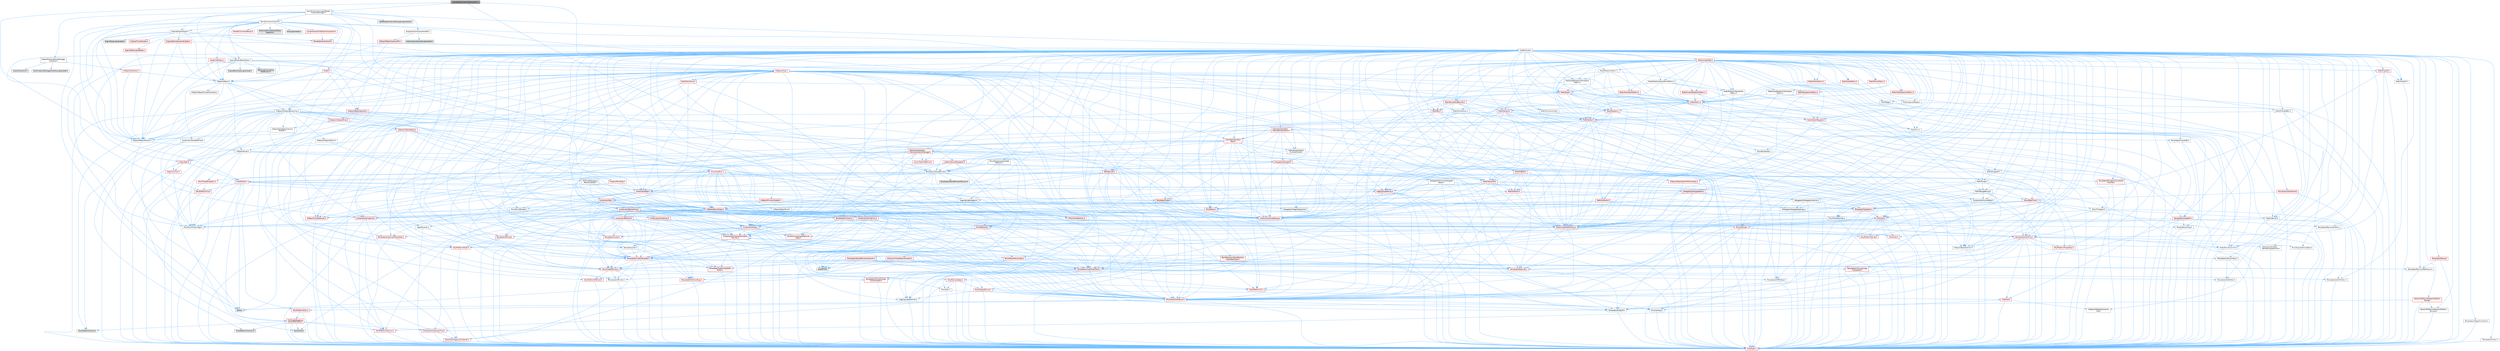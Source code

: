 digraph "LightWeightInstanceSubsystem.h"
{
 // INTERACTIVE_SVG=YES
 // LATEX_PDF_SIZE
  bgcolor="transparent";
  edge [fontname=Helvetica,fontsize=10,labelfontname=Helvetica,labelfontsize=10];
  node [fontname=Helvetica,fontsize=10,shape=box,height=0.2,width=0.4];
  Node1 [id="Node000001",label="LightWeightInstanceSubsystem.h",height=0.2,width=0.4,color="gray40", fillcolor="grey60", style="filled", fontcolor="black",tooltip=" "];
  Node1 -> Node2 [id="edge1_Node000001_Node000002",color="steelblue1",style="solid",tooltip=" "];
  Node2 [id="Node000002",label="UObject/ObjectMacros.h",height=0.2,width=0.4,color="grey40", fillcolor="white", style="filled",URL="$d8/d8d/ObjectMacros_8h.html",tooltip=" "];
  Node2 -> Node3 [id="edge2_Node000002_Node000003",color="steelblue1",style="solid",tooltip=" "];
  Node3 [id="Node000003",label="Misc/EnumClassFlags.h",height=0.2,width=0.4,color="grey40", fillcolor="white", style="filled",URL="$d8/de7/EnumClassFlags_8h.html",tooltip=" "];
  Node2 -> Node4 [id="edge3_Node000002_Node000004",color="steelblue1",style="solid",tooltip=" "];
  Node4 [id="Node000004",label="UObject/Script.h",height=0.2,width=0.4,color="grey40", fillcolor="white", style="filled",URL="$de/dc6/Script_8h.html",tooltip=" "];
  Node4 -> Node5 [id="edge4_Node000004_Node000005",color="steelblue1",style="solid",tooltip=" "];
  Node5 [id="Node000005",label="Delegates/Delegate.h",height=0.2,width=0.4,color="red", fillcolor="#FFF0F0", style="filled",URL="$d4/d80/Delegate_8h.html",tooltip=" "];
  Node5 -> Node6 [id="edge5_Node000005_Node000006",color="steelblue1",style="solid",tooltip=" "];
  Node6 [id="Node000006",label="CoreTypes.h",height=0.2,width=0.4,color="red", fillcolor="#FFF0F0", style="filled",URL="$dc/dec/CoreTypes_8h.html",tooltip=" "];
  Node5 -> Node20 [id="edge6_Node000005_Node000020",color="steelblue1",style="solid",tooltip=" "];
  Node20 [id="Node000020",label="Misc/AssertionMacros.h",height=0.2,width=0.4,color="red", fillcolor="#FFF0F0", style="filled",URL="$d0/dfa/AssertionMacros_8h.html",tooltip=" "];
  Node20 -> Node6 [id="edge7_Node000020_Node000006",color="steelblue1",style="solid",tooltip=" "];
  Node20 -> Node21 [id="edge8_Node000020_Node000021",color="steelblue1",style="solid",tooltip=" "];
  Node21 [id="Node000021",label="HAL/PlatformMisc.h",height=0.2,width=0.4,color="red", fillcolor="#FFF0F0", style="filled",URL="$d0/df5/PlatformMisc_8h.html",tooltip=" "];
  Node21 -> Node6 [id="edge9_Node000021_Node000006",color="steelblue1",style="solid",tooltip=" "];
  Node21 -> Node48 [id="edge10_Node000021_Node000048",color="steelblue1",style="solid",tooltip=" "];
  Node48 [id="Node000048",label="ProfilingDebugging\l/CpuProfilerTrace.h",height=0.2,width=0.4,color="red", fillcolor="#FFF0F0", style="filled",URL="$da/dcb/CpuProfilerTrace_8h.html",tooltip=" "];
  Node48 -> Node6 [id="edge11_Node000048_Node000006",color="steelblue1",style="solid",tooltip=" "];
  Node48 -> Node29 [id="edge12_Node000048_Node000029",color="steelblue1",style="solid",tooltip=" "];
  Node29 [id="Node000029",label="Containers/ContainersFwd.h",height=0.2,width=0.4,color="red", fillcolor="#FFF0F0", style="filled",URL="$d4/d0a/ContainersFwd_8h.html",tooltip=" "];
  Node29 -> Node6 [id="edge13_Node000029_Node000006",color="steelblue1",style="solid",tooltip=" "];
  Node29 -> Node26 [id="edge14_Node000029_Node000026",color="steelblue1",style="solid",tooltip=" "];
  Node26 [id="Node000026",label="Traits/IsContiguousContainer.h",height=0.2,width=0.4,color="red", fillcolor="#FFF0F0", style="filled",URL="$d5/d3c/IsContiguousContainer_8h.html",tooltip=" "];
  Node26 -> Node6 [id="edge15_Node000026_Node000006",color="steelblue1",style="solid",tooltip=" "];
  Node48 -> Node49 [id="edge16_Node000048_Node000049",color="steelblue1",style="solid",tooltip=" "];
  Node49 [id="Node000049",label="HAL/PlatformAtomics.h",height=0.2,width=0.4,color="red", fillcolor="#FFF0F0", style="filled",URL="$d3/d36/PlatformAtomics_8h.html",tooltip=" "];
  Node49 -> Node6 [id="edge17_Node000049_Node000006",color="steelblue1",style="solid",tooltip=" "];
  Node48 -> Node53 [id="edge18_Node000048_Node000053",color="steelblue1",style="solid",tooltip=" "];
  Node53 [id="Node000053",label="Trace/Detail/Channel.h",height=0.2,width=0.4,color="grey60", fillcolor="#E0E0E0", style="filled",tooltip=" "];
  Node48 -> Node54 [id="edge19_Node000048_Node000054",color="steelblue1",style="solid",tooltip=" "];
  Node54 [id="Node000054",label="Trace/Detail/Channel.inl",height=0.2,width=0.4,color="grey60", fillcolor="#E0E0E0", style="filled",tooltip=" "];
  Node48 -> Node55 [id="edge20_Node000048_Node000055",color="steelblue1",style="solid",tooltip=" "];
  Node55 [id="Node000055",label="Trace/Trace.h",height=0.2,width=0.4,color="grey60", fillcolor="#E0E0E0", style="filled",tooltip=" "];
  Node20 -> Node56 [id="edge21_Node000020_Node000056",color="steelblue1",style="solid",tooltip=" "];
  Node56 [id="Node000056",label="Templates/EnableIf.h",height=0.2,width=0.4,color="grey40", fillcolor="white", style="filled",URL="$d7/d60/EnableIf_8h.html",tooltip=" "];
  Node56 -> Node6 [id="edge22_Node000056_Node000006",color="steelblue1",style="solid",tooltip=" "];
  Node20 -> Node62 [id="edge23_Node000020_Node000062",color="steelblue1",style="solid",tooltip=" "];
  Node62 [id="Node000062",label="Misc/VarArgs.h",height=0.2,width=0.4,color="grey40", fillcolor="white", style="filled",URL="$d5/d6f/VarArgs_8h.html",tooltip=" "];
  Node62 -> Node6 [id="edge24_Node000062_Node000006",color="steelblue1",style="solid",tooltip=" "];
  Node20 -> Node69 [id="edge25_Node000020_Node000069",color="steelblue1",style="solid",tooltip=" "];
  Node69 [id="Node000069",label="atomic",height=0.2,width=0.4,color="grey60", fillcolor="#E0E0E0", style="filled",tooltip=" "];
  Node5 -> Node70 [id="edge26_Node000005_Node000070",color="steelblue1",style="solid",tooltip=" "];
  Node70 [id="Node000070",label="UObject/NameTypes.h",height=0.2,width=0.4,color="red", fillcolor="#FFF0F0", style="filled",URL="$d6/d35/NameTypes_8h.html",tooltip=" "];
  Node70 -> Node6 [id="edge27_Node000070_Node000006",color="steelblue1",style="solid",tooltip=" "];
  Node70 -> Node20 [id="edge28_Node000070_Node000020",color="steelblue1",style="solid",tooltip=" "];
  Node70 -> Node71 [id="edge29_Node000070_Node000071",color="steelblue1",style="solid",tooltip=" "];
  Node71 [id="Node000071",label="HAL/UnrealMemory.h",height=0.2,width=0.4,color="red", fillcolor="#FFF0F0", style="filled",URL="$d9/d96/UnrealMemory_8h.html",tooltip=" "];
  Node71 -> Node6 [id="edge30_Node000071_Node000006",color="steelblue1",style="solid",tooltip=" "];
  Node71 -> Node75 [id="edge31_Node000071_Node000075",color="steelblue1",style="solid",tooltip=" "];
  Node75 [id="Node000075",label="HAL/MemoryBase.h",height=0.2,width=0.4,color="red", fillcolor="#FFF0F0", style="filled",URL="$d6/d9f/MemoryBase_8h.html",tooltip=" "];
  Node75 -> Node6 [id="edge32_Node000075_Node000006",color="steelblue1",style="solid",tooltip=" "];
  Node75 -> Node49 [id="edge33_Node000075_Node000049",color="steelblue1",style="solid",tooltip=" "];
  Node75 -> Node33 [id="edge34_Node000075_Node000033",color="steelblue1",style="solid",tooltip=" "];
  Node33 [id="Node000033",label="HAL/PlatformCrt.h",height=0.2,width=0.4,color="red", fillcolor="#FFF0F0", style="filled",URL="$d8/d75/PlatformCrt_8h.html",tooltip=" "];
  Node75 -> Node76 [id="edge35_Node000075_Node000076",color="steelblue1",style="solid",tooltip=" "];
  Node76 [id="Node000076",label="Misc/Exec.h",height=0.2,width=0.4,color="grey40", fillcolor="white", style="filled",URL="$de/ddb/Exec_8h.html",tooltip=" "];
  Node76 -> Node6 [id="edge36_Node000076_Node000006",color="steelblue1",style="solid",tooltip=" "];
  Node76 -> Node20 [id="edge37_Node000076_Node000020",color="steelblue1",style="solid",tooltip=" "];
  Node75 -> Node77 [id="edge38_Node000075_Node000077",color="steelblue1",style="solid",tooltip=" "];
  Node77 [id="Node000077",label="Misc/OutputDevice.h",height=0.2,width=0.4,color="red", fillcolor="#FFF0F0", style="filled",URL="$d7/d32/OutputDevice_8h.html",tooltip=" "];
  Node77 -> Node28 [id="edge39_Node000077_Node000028",color="steelblue1",style="solid",tooltip=" "];
  Node28 [id="Node000028",label="CoreFwd.h",height=0.2,width=0.4,color="red", fillcolor="#FFF0F0", style="filled",URL="$d1/d1e/CoreFwd_8h.html",tooltip=" "];
  Node28 -> Node6 [id="edge40_Node000028_Node000006",color="steelblue1",style="solid",tooltip=" "];
  Node28 -> Node29 [id="edge41_Node000028_Node000029",color="steelblue1",style="solid",tooltip=" "];
  Node28 -> Node31 [id="edge42_Node000028_Node000031",color="steelblue1",style="solid",tooltip=" "];
  Node31 [id="Node000031",label="UObject/UObjectHierarchy\lFwd.h",height=0.2,width=0.4,color="grey40", fillcolor="white", style="filled",URL="$d3/d13/UObjectHierarchyFwd_8h.html",tooltip=" "];
  Node77 -> Node6 [id="edge43_Node000077_Node000006",color="steelblue1",style="solid",tooltip=" "];
  Node77 -> Node78 [id="edge44_Node000077_Node000078",color="steelblue1",style="solid",tooltip=" "];
  Node78 [id="Node000078",label="Logging/LogVerbosity.h",height=0.2,width=0.4,color="grey40", fillcolor="white", style="filled",URL="$d2/d8f/LogVerbosity_8h.html",tooltip=" "];
  Node78 -> Node6 [id="edge45_Node000078_Node000006",color="steelblue1",style="solid",tooltip=" "];
  Node77 -> Node62 [id="edge46_Node000077_Node000062",color="steelblue1",style="solid",tooltip=" "];
  Node71 -> Node88 [id="edge47_Node000071_Node000088",color="steelblue1",style="solid",tooltip=" "];
  Node88 [id="Node000088",label="HAL/PlatformMemory.h",height=0.2,width=0.4,color="red", fillcolor="#FFF0F0", style="filled",URL="$de/d68/PlatformMemory_8h.html",tooltip=" "];
  Node88 -> Node6 [id="edge48_Node000088_Node000006",color="steelblue1",style="solid",tooltip=" "];
  Node71 -> Node91 [id="edge49_Node000071_Node000091",color="steelblue1",style="solid",tooltip=" "];
  Node91 [id="Node000091",label="Templates/IsPointer.h",height=0.2,width=0.4,color="grey40", fillcolor="white", style="filled",URL="$d7/d05/IsPointer_8h.html",tooltip=" "];
  Node91 -> Node6 [id="edge50_Node000091_Node000006",color="steelblue1",style="solid",tooltip=" "];
  Node70 -> Node92 [id="edge51_Node000070_Node000092",color="steelblue1",style="solid",tooltip=" "];
  Node92 [id="Node000092",label="Templates/UnrealTypeTraits.h",height=0.2,width=0.4,color="red", fillcolor="#FFF0F0", style="filled",URL="$d2/d2d/UnrealTypeTraits_8h.html",tooltip=" "];
  Node92 -> Node6 [id="edge52_Node000092_Node000006",color="steelblue1",style="solid",tooltip=" "];
  Node92 -> Node91 [id="edge53_Node000092_Node000091",color="steelblue1",style="solid",tooltip=" "];
  Node92 -> Node20 [id="edge54_Node000092_Node000020",color="steelblue1",style="solid",tooltip=" "];
  Node92 -> Node84 [id="edge55_Node000092_Node000084",color="steelblue1",style="solid",tooltip=" "];
  Node84 [id="Node000084",label="Templates/AndOrNot.h",height=0.2,width=0.4,color="grey40", fillcolor="white", style="filled",URL="$db/d0a/AndOrNot_8h.html",tooltip=" "];
  Node84 -> Node6 [id="edge56_Node000084_Node000006",color="steelblue1",style="solid",tooltip=" "];
  Node92 -> Node56 [id="edge57_Node000092_Node000056",color="steelblue1",style="solid",tooltip=" "];
  Node92 -> Node93 [id="edge58_Node000092_Node000093",color="steelblue1",style="solid",tooltip=" "];
  Node93 [id="Node000093",label="Templates/IsArithmetic.h",height=0.2,width=0.4,color="grey40", fillcolor="white", style="filled",URL="$d2/d5d/IsArithmetic_8h.html",tooltip=" "];
  Node93 -> Node6 [id="edge59_Node000093_Node000006",color="steelblue1",style="solid",tooltip=" "];
  Node92 -> Node95 [id="edge60_Node000092_Node000095",color="steelblue1",style="solid",tooltip=" "];
  Node95 [id="Node000095",label="Templates/IsPODType.h",height=0.2,width=0.4,color="grey40", fillcolor="white", style="filled",URL="$d7/db1/IsPODType_8h.html",tooltip=" "];
  Node95 -> Node6 [id="edge61_Node000095_Node000006",color="steelblue1",style="solid",tooltip=" "];
  Node92 -> Node96 [id="edge62_Node000092_Node000096",color="steelblue1",style="solid",tooltip=" "];
  Node96 [id="Node000096",label="Templates/IsUECoreType.h",height=0.2,width=0.4,color="red", fillcolor="#FFF0F0", style="filled",URL="$d1/db8/IsUECoreType_8h.html",tooltip=" "];
  Node96 -> Node6 [id="edge63_Node000096_Node000006",color="steelblue1",style="solid",tooltip=" "];
  Node92 -> Node85 [id="edge64_Node000092_Node000085",color="steelblue1",style="solid",tooltip=" "];
  Node85 [id="Node000085",label="Templates/IsTriviallyCopy\lConstructible.h",height=0.2,width=0.4,color="red", fillcolor="#FFF0F0", style="filled",URL="$d3/d78/IsTriviallyCopyConstructible_8h.html",tooltip=" "];
  Node85 -> Node6 [id="edge65_Node000085_Node000006",color="steelblue1",style="solid",tooltip=" "];
  Node70 -> Node97 [id="edge66_Node000070_Node000097",color="steelblue1",style="solid",tooltip=" "];
  Node97 [id="Node000097",label="Templates/UnrealTemplate.h",height=0.2,width=0.4,color="red", fillcolor="#FFF0F0", style="filled",URL="$d4/d24/UnrealTemplate_8h.html",tooltip=" "];
  Node97 -> Node6 [id="edge67_Node000097_Node000006",color="steelblue1",style="solid",tooltip=" "];
  Node97 -> Node91 [id="edge68_Node000097_Node000091",color="steelblue1",style="solid",tooltip=" "];
  Node97 -> Node71 [id="edge69_Node000097_Node000071",color="steelblue1",style="solid",tooltip=" "];
  Node97 -> Node92 [id="edge70_Node000097_Node000092",color="steelblue1",style="solid",tooltip=" "];
  Node97 -> Node100 [id="edge71_Node000097_Node000100",color="steelblue1",style="solid",tooltip=" "];
  Node100 [id="Node000100",label="Templates/RemoveReference.h",height=0.2,width=0.4,color="grey40", fillcolor="white", style="filled",URL="$da/dbe/RemoveReference_8h.html",tooltip=" "];
  Node100 -> Node6 [id="edge72_Node000100_Node000006",color="steelblue1",style="solid",tooltip=" "];
  Node97 -> Node64 [id="edge73_Node000097_Node000064",color="steelblue1",style="solid",tooltip=" "];
  Node64 [id="Node000064",label="Templates/Requires.h",height=0.2,width=0.4,color="red", fillcolor="#FFF0F0", style="filled",URL="$dc/d96/Requires_8h.html",tooltip=" "];
  Node64 -> Node56 [id="edge74_Node000064_Node000056",color="steelblue1",style="solid",tooltip=" "];
  Node97 -> Node101 [id="edge75_Node000097_Node000101",color="steelblue1",style="solid",tooltip=" "];
  Node101 [id="Node000101",label="Templates/TypeCompatible\lBytes.h",height=0.2,width=0.4,color="red", fillcolor="#FFF0F0", style="filled",URL="$df/d0a/TypeCompatibleBytes_8h.html",tooltip=" "];
  Node101 -> Node6 [id="edge76_Node000101_Node000006",color="steelblue1",style="solid",tooltip=" "];
  Node97 -> Node26 [id="edge77_Node000097_Node000026",color="steelblue1",style="solid",tooltip=" "];
  Node70 -> Node103 [id="edge78_Node000070_Node000103",color="steelblue1",style="solid",tooltip=" "];
  Node103 [id="Node000103",label="Containers/UnrealString.h",height=0.2,width=0.4,color="red", fillcolor="#FFF0F0", style="filled",URL="$d5/dba/UnrealString_8h.html",tooltip=" "];
  Node70 -> Node107 [id="edge79_Node000070_Node000107",color="steelblue1",style="solid",tooltip=" "];
  Node107 [id="Node000107",label="HAL/CriticalSection.h",height=0.2,width=0.4,color="red", fillcolor="#FFF0F0", style="filled",URL="$d6/d90/CriticalSection_8h.html",tooltip=" "];
  Node70 -> Node110 [id="edge80_Node000070_Node000110",color="steelblue1",style="solid",tooltip=" "];
  Node110 [id="Node000110",label="Containers/StringConv.h",height=0.2,width=0.4,color="red", fillcolor="#FFF0F0", style="filled",URL="$d3/ddf/StringConv_8h.html",tooltip=" "];
  Node110 -> Node6 [id="edge81_Node000110_Node000006",color="steelblue1",style="solid",tooltip=" "];
  Node110 -> Node20 [id="edge82_Node000110_Node000020",color="steelblue1",style="solid",tooltip=" "];
  Node110 -> Node111 [id="edge83_Node000110_Node000111",color="steelblue1",style="solid",tooltip=" "];
  Node111 [id="Node000111",label="Containers/ContainerAllocation\lPolicies.h",height=0.2,width=0.4,color="red", fillcolor="#FFF0F0", style="filled",URL="$d7/dff/ContainerAllocationPolicies_8h.html",tooltip=" "];
  Node111 -> Node6 [id="edge84_Node000111_Node000006",color="steelblue1",style="solid",tooltip=" "];
  Node111 -> Node111 [id="edge85_Node000111_Node000111",color="steelblue1",style="solid",tooltip=" "];
  Node111 -> Node113 [id="edge86_Node000111_Node000113",color="steelblue1",style="solid",tooltip=" "];
  Node113 [id="Node000113",label="HAL/PlatformMath.h",height=0.2,width=0.4,color="red", fillcolor="#FFF0F0", style="filled",URL="$dc/d53/PlatformMath_8h.html",tooltip=" "];
  Node113 -> Node6 [id="edge87_Node000113_Node000006",color="steelblue1",style="solid",tooltip=" "];
  Node111 -> Node71 [id="edge88_Node000111_Node000071",color="steelblue1",style="solid",tooltip=" "];
  Node111 -> Node43 [id="edge89_Node000111_Node000043",color="steelblue1",style="solid",tooltip=" "];
  Node43 [id="Node000043",label="Math/NumericLimits.h",height=0.2,width=0.4,color="grey40", fillcolor="white", style="filled",URL="$df/d1b/NumericLimits_8h.html",tooltip=" "];
  Node43 -> Node6 [id="edge90_Node000043_Node000006",color="steelblue1",style="solid",tooltip=" "];
  Node111 -> Node20 [id="edge91_Node000111_Node000020",color="steelblue1",style="solid",tooltip=" "];
  Node111 -> Node122 [id="edge92_Node000111_Node000122",color="steelblue1",style="solid",tooltip=" "];
  Node122 [id="Node000122",label="Templates/MemoryOps.h",height=0.2,width=0.4,color="red", fillcolor="#FFF0F0", style="filled",URL="$db/dea/MemoryOps_8h.html",tooltip=" "];
  Node122 -> Node6 [id="edge93_Node000122_Node000006",color="steelblue1",style="solid",tooltip=" "];
  Node122 -> Node71 [id="edge94_Node000122_Node000071",color="steelblue1",style="solid",tooltip=" "];
  Node122 -> Node86 [id="edge95_Node000122_Node000086",color="steelblue1",style="solid",tooltip=" "];
  Node86 [id="Node000086",label="Templates/IsTriviallyCopy\lAssignable.h",height=0.2,width=0.4,color="red", fillcolor="#FFF0F0", style="filled",URL="$d2/df2/IsTriviallyCopyAssignable_8h.html",tooltip=" "];
  Node86 -> Node6 [id="edge96_Node000086_Node000006",color="steelblue1",style="solid",tooltip=" "];
  Node122 -> Node85 [id="edge97_Node000122_Node000085",color="steelblue1",style="solid",tooltip=" "];
  Node122 -> Node64 [id="edge98_Node000122_Node000064",color="steelblue1",style="solid",tooltip=" "];
  Node122 -> Node92 [id="edge99_Node000122_Node000092",color="steelblue1",style="solid",tooltip=" "];
  Node111 -> Node101 [id="edge100_Node000111_Node000101",color="steelblue1",style="solid",tooltip=" "];
  Node110 -> Node123 [id="edge101_Node000110_Node000123",color="steelblue1",style="solid",tooltip=" "];
  Node123 [id="Node000123",label="Containers/Array.h",height=0.2,width=0.4,color="red", fillcolor="#FFF0F0", style="filled",URL="$df/dd0/Array_8h.html",tooltip=" "];
  Node123 -> Node6 [id="edge102_Node000123_Node000006",color="steelblue1",style="solid",tooltip=" "];
  Node123 -> Node20 [id="edge103_Node000123_Node000020",color="steelblue1",style="solid",tooltip=" "];
  Node123 -> Node124 [id="edge104_Node000123_Node000124",color="steelblue1",style="solid",tooltip=" "];
  Node124 [id="Node000124",label="Misc/IntrusiveUnsetOptional\lState.h",height=0.2,width=0.4,color="red", fillcolor="#FFF0F0", style="filled",URL="$d2/d0a/IntrusiveUnsetOptionalState_8h.html",tooltip=" "];
  Node123 -> Node71 [id="edge105_Node000123_Node000071",color="steelblue1",style="solid",tooltip=" "];
  Node123 -> Node92 [id="edge106_Node000123_Node000092",color="steelblue1",style="solid",tooltip=" "];
  Node123 -> Node97 [id="edge107_Node000123_Node000097",color="steelblue1",style="solid",tooltip=" "];
  Node123 -> Node111 [id="edge108_Node000123_Node000111",color="steelblue1",style="solid",tooltip=" "];
  Node123 -> Node130 [id="edge109_Node000123_Node000130",color="steelblue1",style="solid",tooltip=" "];
  Node130 [id="Node000130",label="Serialization/Archive.h",height=0.2,width=0.4,color="red", fillcolor="#FFF0F0", style="filled",URL="$d7/d3b/Archive_8h.html",tooltip=" "];
  Node130 -> Node28 [id="edge110_Node000130_Node000028",color="steelblue1",style="solid",tooltip=" "];
  Node130 -> Node6 [id="edge111_Node000130_Node000006",color="steelblue1",style="solid",tooltip=" "];
  Node130 -> Node131 [id="edge112_Node000130_Node000131",color="steelblue1",style="solid",tooltip=" "];
  Node131 [id="Node000131",label="HAL/PlatformProperties.h",height=0.2,width=0.4,color="red", fillcolor="#FFF0F0", style="filled",URL="$d9/db0/PlatformProperties_8h.html",tooltip=" "];
  Node131 -> Node6 [id="edge113_Node000131_Node000006",color="steelblue1",style="solid",tooltip=" "];
  Node130 -> Node134 [id="edge114_Node000130_Node000134",color="steelblue1",style="solid",tooltip=" "];
  Node134 [id="Node000134",label="Internationalization\l/TextNamespaceFwd.h",height=0.2,width=0.4,color="grey40", fillcolor="white", style="filled",URL="$d8/d97/TextNamespaceFwd_8h.html",tooltip=" "];
  Node134 -> Node6 [id="edge115_Node000134_Node000006",color="steelblue1",style="solid",tooltip=" "];
  Node130 -> Node20 [id="edge116_Node000130_Node000020",color="steelblue1",style="solid",tooltip=" "];
  Node130 -> Node135 [id="edge117_Node000130_Node000135",color="steelblue1",style="solid",tooltip=" "];
  Node135 [id="Node000135",label="Misc/EngineVersionBase.h",height=0.2,width=0.4,color="grey40", fillcolor="white", style="filled",URL="$d5/d2b/EngineVersionBase_8h.html",tooltip=" "];
  Node135 -> Node6 [id="edge118_Node000135_Node000006",color="steelblue1",style="solid",tooltip=" "];
  Node130 -> Node62 [id="edge119_Node000130_Node000062",color="steelblue1",style="solid",tooltip=" "];
  Node130 -> Node56 [id="edge120_Node000130_Node000056",color="steelblue1",style="solid",tooltip=" "];
  Node130 -> Node138 [id="edge121_Node000130_Node000138",color="steelblue1",style="solid",tooltip=" "];
  Node138 [id="Node000138",label="Templates/IsEnumClass.h",height=0.2,width=0.4,color="grey40", fillcolor="white", style="filled",URL="$d7/d15/IsEnumClass_8h.html",tooltip=" "];
  Node138 -> Node6 [id="edge122_Node000138_Node000006",color="steelblue1",style="solid",tooltip=" "];
  Node138 -> Node84 [id="edge123_Node000138_Node000084",color="steelblue1",style="solid",tooltip=" "];
  Node130 -> Node97 [id="edge124_Node000130_Node000097",color="steelblue1",style="solid",tooltip=" "];
  Node130 -> Node139 [id="edge125_Node000130_Node000139",color="steelblue1",style="solid",tooltip=" "];
  Node139 [id="Node000139",label="UObject/ObjectVersion.h",height=0.2,width=0.4,color="grey40", fillcolor="white", style="filled",URL="$da/d63/ObjectVersion_8h.html",tooltip=" "];
  Node139 -> Node6 [id="edge126_Node000139_Node000006",color="steelblue1",style="solid",tooltip=" "];
  Node123 -> Node156 [id="edge127_Node000123_Node000156",color="steelblue1",style="solid",tooltip=" "];
  Node156 [id="Node000156",label="Templates/Invoke.h",height=0.2,width=0.4,color="red", fillcolor="#FFF0F0", style="filled",URL="$d7/deb/Invoke_8h.html",tooltip=" "];
  Node156 -> Node6 [id="edge128_Node000156_Node000006",color="steelblue1",style="solid",tooltip=" "];
  Node156 -> Node97 [id="edge129_Node000156_Node000097",color="steelblue1",style="solid",tooltip=" "];
  Node123 -> Node161 [id="edge130_Node000123_Node000161",color="steelblue1",style="solid",tooltip=" "];
  Node161 [id="Node000161",label="Templates/Less.h",height=0.2,width=0.4,color="grey40", fillcolor="white", style="filled",URL="$de/dc8/Less_8h.html",tooltip=" "];
  Node161 -> Node6 [id="edge131_Node000161_Node000006",color="steelblue1",style="solid",tooltip=" "];
  Node161 -> Node97 [id="edge132_Node000161_Node000097",color="steelblue1",style="solid",tooltip=" "];
  Node123 -> Node64 [id="edge133_Node000123_Node000064",color="steelblue1",style="solid",tooltip=" "];
  Node123 -> Node169 [id="edge134_Node000123_Node000169",color="steelblue1",style="solid",tooltip=" "];
  Node169 [id="Node000169",label="Templates/Sorting.h",height=0.2,width=0.4,color="red", fillcolor="#FFF0F0", style="filled",URL="$d3/d9e/Sorting_8h.html",tooltip=" "];
  Node169 -> Node6 [id="edge135_Node000169_Node000006",color="steelblue1",style="solid",tooltip=" "];
  Node169 -> Node113 [id="edge136_Node000169_Node000113",color="steelblue1",style="solid",tooltip=" "];
  Node169 -> Node161 [id="edge137_Node000169_Node000161",color="steelblue1",style="solid",tooltip=" "];
  Node123 -> Node173 [id="edge138_Node000123_Node000173",color="steelblue1",style="solid",tooltip=" "];
  Node173 [id="Node000173",label="Templates/AlignmentTemplates.h",height=0.2,width=0.4,color="red", fillcolor="#FFF0F0", style="filled",URL="$dd/d32/AlignmentTemplates_8h.html",tooltip=" "];
  Node173 -> Node6 [id="edge139_Node000173_Node000006",color="steelblue1",style="solid",tooltip=" "];
  Node173 -> Node91 [id="edge140_Node000173_Node000091",color="steelblue1",style="solid",tooltip=" "];
  Node110 -> Node147 [id="edge141_Node000110_Node000147",color="steelblue1",style="solid",tooltip=" "];
  Node147 [id="Node000147",label="Misc/CString.h",height=0.2,width=0.4,color="red", fillcolor="#FFF0F0", style="filled",URL="$d2/d49/CString_8h.html",tooltip=" "];
  Node147 -> Node6 [id="edge142_Node000147_Node000006",color="steelblue1",style="solid",tooltip=" "];
  Node147 -> Node33 [id="edge143_Node000147_Node000033",color="steelblue1",style="solid",tooltip=" "];
  Node147 -> Node73 [id="edge144_Node000147_Node000073",color="steelblue1",style="solid",tooltip=" "];
  Node73 [id="Node000073",label="HAL/PlatformString.h",height=0.2,width=0.4,color="red", fillcolor="#FFF0F0", style="filled",URL="$db/db5/PlatformString_8h.html",tooltip=" "];
  Node73 -> Node6 [id="edge145_Node000073_Node000006",color="steelblue1",style="solid",tooltip=" "];
  Node147 -> Node20 [id="edge146_Node000147_Node000020",color="steelblue1",style="solid",tooltip=" "];
  Node147 -> Node148 [id="edge147_Node000147_Node000148",color="steelblue1",style="solid",tooltip=" "];
  Node148 [id="Node000148",label="Misc/Char.h",height=0.2,width=0.4,color="red", fillcolor="#FFF0F0", style="filled",URL="$d0/d58/Char_8h.html",tooltip=" "];
  Node148 -> Node6 [id="edge148_Node000148_Node000006",color="steelblue1",style="solid",tooltip=" "];
  Node147 -> Node62 [id="edge149_Node000147_Node000062",color="steelblue1",style="solid",tooltip=" "];
  Node110 -> Node174 [id="edge150_Node000110_Node000174",color="steelblue1",style="solid",tooltip=" "];
  Node174 [id="Node000174",label="Templates/IsArray.h",height=0.2,width=0.4,color="grey40", fillcolor="white", style="filled",URL="$d8/d8d/IsArray_8h.html",tooltip=" "];
  Node174 -> Node6 [id="edge151_Node000174_Node000006",color="steelblue1",style="solid",tooltip=" "];
  Node110 -> Node97 [id="edge152_Node000110_Node000097",color="steelblue1",style="solid",tooltip=" "];
  Node110 -> Node92 [id="edge153_Node000110_Node000092",color="steelblue1",style="solid",tooltip=" "];
  Node110 -> Node26 [id="edge154_Node000110_Node000026",color="steelblue1",style="solid",tooltip=" "];
  Node70 -> Node23 [id="edge155_Node000070_Node000023",color="steelblue1",style="solid",tooltip=" "];
  Node23 [id="Node000023",label="Containers/StringFwd.h",height=0.2,width=0.4,color="red", fillcolor="#FFF0F0", style="filled",URL="$df/d37/StringFwd_8h.html",tooltip=" "];
  Node23 -> Node6 [id="edge156_Node000023_Node000006",color="steelblue1",style="solid",tooltip=" "];
  Node23 -> Node26 [id="edge157_Node000023_Node000026",color="steelblue1",style="solid",tooltip=" "];
  Node70 -> Node175 [id="edge158_Node000070_Node000175",color="steelblue1",style="solid",tooltip=" "];
  Node175 [id="Node000175",label="UObject/UnrealNames.h",height=0.2,width=0.4,color="red", fillcolor="#FFF0F0", style="filled",URL="$d8/db1/UnrealNames_8h.html",tooltip=" "];
  Node175 -> Node6 [id="edge159_Node000175_Node000006",color="steelblue1",style="solid",tooltip=" "];
  Node70 -> Node124 [id="edge160_Node000070_Node000124",color="steelblue1",style="solid",tooltip=" "];
  Node70 -> Node55 [id="edge161_Node000070_Node000055",color="steelblue1",style="solid",tooltip=" "];
  Node5 -> Node183 [id="edge162_Node000005_Node000183",color="steelblue1",style="solid",tooltip=" "];
  Node183 [id="Node000183",label="Templates/SharedPointer.h",height=0.2,width=0.4,color="grey40", fillcolor="white", style="filled",URL="$d2/d17/SharedPointer_8h.html",tooltip=" "];
  Node183 -> Node6 [id="edge163_Node000183_Node000006",color="steelblue1",style="solid",tooltip=" "];
  Node183 -> Node124 [id="edge164_Node000183_Node000124",color="steelblue1",style="solid",tooltip=" "];
  Node183 -> Node184 [id="edge165_Node000183_Node000184",color="steelblue1",style="solid",tooltip=" "];
  Node184 [id="Node000184",label="Templates/PointerIsConvertible\lFromTo.h",height=0.2,width=0.4,color="red", fillcolor="#FFF0F0", style="filled",URL="$d6/d65/PointerIsConvertibleFromTo_8h.html",tooltip=" "];
  Node184 -> Node6 [id="edge166_Node000184_Node000006",color="steelblue1",style="solid",tooltip=" "];
  Node183 -> Node20 [id="edge167_Node000183_Node000020",color="steelblue1",style="solid",tooltip=" "];
  Node183 -> Node71 [id="edge168_Node000183_Node000071",color="steelblue1",style="solid",tooltip=" "];
  Node183 -> Node123 [id="edge169_Node000183_Node000123",color="steelblue1",style="solid",tooltip=" "];
  Node183 -> Node185 [id="edge170_Node000183_Node000185",color="steelblue1",style="solid",tooltip=" "];
  Node185 [id="Node000185",label="Containers/Map.h",height=0.2,width=0.4,color="red", fillcolor="#FFF0F0", style="filled",URL="$df/d79/Map_8h.html",tooltip=" "];
  Node185 -> Node6 [id="edge171_Node000185_Node000006",color="steelblue1",style="solid",tooltip=" "];
  Node185 -> Node186 [id="edge172_Node000185_Node000186",color="steelblue1",style="solid",tooltip=" "];
  Node186 [id="Node000186",label="Algo/Reverse.h",height=0.2,width=0.4,color="grey40", fillcolor="white", style="filled",URL="$d5/d93/Reverse_8h.html",tooltip=" "];
  Node186 -> Node6 [id="edge173_Node000186_Node000006",color="steelblue1",style="solid",tooltip=" "];
  Node186 -> Node97 [id="edge174_Node000186_Node000097",color="steelblue1",style="solid",tooltip=" "];
  Node185 -> Node187 [id="edge175_Node000185_Node000187",color="steelblue1",style="solid",tooltip=" "];
  Node187 [id="Node000187",label="Containers/Set.h",height=0.2,width=0.4,color="red", fillcolor="#FFF0F0", style="filled",URL="$d4/d45/Set_8h.html",tooltip=" "];
  Node187 -> Node111 [id="edge176_Node000187_Node000111",color="steelblue1",style="solid",tooltip=" "];
  Node187 -> Node189 [id="edge177_Node000187_Node000189",color="steelblue1",style="solid",tooltip=" "];
  Node189 [id="Node000189",label="Containers/SparseArray.h",height=0.2,width=0.4,color="red", fillcolor="#FFF0F0", style="filled",URL="$d5/dbf/SparseArray_8h.html",tooltip=" "];
  Node189 -> Node6 [id="edge178_Node000189_Node000006",color="steelblue1",style="solid",tooltip=" "];
  Node189 -> Node20 [id="edge179_Node000189_Node000020",color="steelblue1",style="solid",tooltip=" "];
  Node189 -> Node71 [id="edge180_Node000189_Node000071",color="steelblue1",style="solid",tooltip=" "];
  Node189 -> Node92 [id="edge181_Node000189_Node000092",color="steelblue1",style="solid",tooltip=" "];
  Node189 -> Node97 [id="edge182_Node000189_Node000097",color="steelblue1",style="solid",tooltip=" "];
  Node189 -> Node111 [id="edge183_Node000189_Node000111",color="steelblue1",style="solid",tooltip=" "];
  Node189 -> Node161 [id="edge184_Node000189_Node000161",color="steelblue1",style="solid",tooltip=" "];
  Node189 -> Node123 [id="edge185_Node000189_Node000123",color="steelblue1",style="solid",tooltip=" "];
  Node189 -> Node172 [id="edge186_Node000189_Node000172",color="steelblue1",style="solid",tooltip=" "];
  Node172 [id="Node000172",label="Math/UnrealMathUtility.h",height=0.2,width=0.4,color="red", fillcolor="#FFF0F0", style="filled",URL="$db/db8/UnrealMathUtility_8h.html",tooltip=" "];
  Node172 -> Node6 [id="edge187_Node000172_Node000006",color="steelblue1",style="solid",tooltip=" "];
  Node172 -> Node20 [id="edge188_Node000172_Node000020",color="steelblue1",style="solid",tooltip=" "];
  Node172 -> Node113 [id="edge189_Node000172_Node000113",color="steelblue1",style="solid",tooltip=" "];
  Node172 -> Node64 [id="edge190_Node000172_Node000064",color="steelblue1",style="solid",tooltip=" "];
  Node189 -> Node190 [id="edge191_Node000189_Node000190",color="steelblue1",style="solid",tooltip=" "];
  Node190 [id="Node000190",label="Containers/ScriptArray.h",height=0.2,width=0.4,color="red", fillcolor="#FFF0F0", style="filled",URL="$dc/daf/ScriptArray_8h.html",tooltip=" "];
  Node190 -> Node6 [id="edge192_Node000190_Node000006",color="steelblue1",style="solid",tooltip=" "];
  Node190 -> Node20 [id="edge193_Node000190_Node000020",color="steelblue1",style="solid",tooltip=" "];
  Node190 -> Node71 [id="edge194_Node000190_Node000071",color="steelblue1",style="solid",tooltip=" "];
  Node190 -> Node111 [id="edge195_Node000190_Node000111",color="steelblue1",style="solid",tooltip=" "];
  Node190 -> Node123 [id="edge196_Node000190_Node000123",color="steelblue1",style="solid",tooltip=" "];
  Node189 -> Node191 [id="edge197_Node000189_Node000191",color="steelblue1",style="solid",tooltip=" "];
  Node191 [id="Node000191",label="Containers/BitArray.h",height=0.2,width=0.4,color="red", fillcolor="#FFF0F0", style="filled",URL="$d1/de4/BitArray_8h.html",tooltip=" "];
  Node191 -> Node111 [id="edge198_Node000191_Node000111",color="steelblue1",style="solid",tooltip=" "];
  Node191 -> Node6 [id="edge199_Node000191_Node000006",color="steelblue1",style="solid",tooltip=" "];
  Node191 -> Node49 [id="edge200_Node000191_Node000049",color="steelblue1",style="solid",tooltip=" "];
  Node191 -> Node71 [id="edge201_Node000191_Node000071",color="steelblue1",style="solid",tooltip=" "];
  Node191 -> Node172 [id="edge202_Node000191_Node000172",color="steelblue1",style="solid",tooltip=" "];
  Node191 -> Node20 [id="edge203_Node000191_Node000020",color="steelblue1",style="solid",tooltip=" "];
  Node191 -> Node3 [id="edge204_Node000191_Node000003",color="steelblue1",style="solid",tooltip=" "];
  Node191 -> Node130 [id="edge205_Node000191_Node000130",color="steelblue1",style="solid",tooltip=" "];
  Node191 -> Node56 [id="edge206_Node000191_Node000056",color="steelblue1",style="solid",tooltip=" "];
  Node191 -> Node156 [id="edge207_Node000191_Node000156",color="steelblue1",style="solid",tooltip=" "];
  Node191 -> Node97 [id="edge208_Node000191_Node000097",color="steelblue1",style="solid",tooltip=" "];
  Node191 -> Node92 [id="edge209_Node000191_Node000092",color="steelblue1",style="solid",tooltip=" "];
  Node189 -> Node103 [id="edge210_Node000189_Node000103",color="steelblue1",style="solid",tooltip=" "];
  Node189 -> Node124 [id="edge211_Node000189_Node000124",color="steelblue1",style="solid",tooltip=" "];
  Node187 -> Node29 [id="edge212_Node000187_Node000029",color="steelblue1",style="solid",tooltip=" "];
  Node187 -> Node172 [id="edge213_Node000187_Node000172",color="steelblue1",style="solid",tooltip=" "];
  Node187 -> Node20 [id="edge214_Node000187_Node000020",color="steelblue1",style="solid",tooltip=" "];
  Node187 -> Node207 [id="edge215_Node000187_Node000207",color="steelblue1",style="solid",tooltip=" "];
  Node207 [id="Node000207",label="Misc/StructBuilder.h",height=0.2,width=0.4,color="grey40", fillcolor="white", style="filled",URL="$d9/db3/StructBuilder_8h.html",tooltip=" "];
  Node207 -> Node6 [id="edge216_Node000207_Node000006",color="steelblue1",style="solid",tooltip=" "];
  Node207 -> Node172 [id="edge217_Node000207_Node000172",color="steelblue1",style="solid",tooltip=" "];
  Node207 -> Node173 [id="edge218_Node000207_Node000173",color="steelblue1",style="solid",tooltip=" "];
  Node187 -> Node208 [id="edge219_Node000187_Node000208",color="steelblue1",style="solid",tooltip=" "];
  Node208 [id="Node000208",label="Templates/Function.h",height=0.2,width=0.4,color="red", fillcolor="#FFF0F0", style="filled",URL="$df/df5/Function_8h.html",tooltip=" "];
  Node208 -> Node6 [id="edge220_Node000208_Node000006",color="steelblue1",style="solid",tooltip=" "];
  Node208 -> Node20 [id="edge221_Node000208_Node000020",color="steelblue1",style="solid",tooltip=" "];
  Node208 -> Node124 [id="edge222_Node000208_Node000124",color="steelblue1",style="solid",tooltip=" "];
  Node208 -> Node71 [id="edge223_Node000208_Node000071",color="steelblue1",style="solid",tooltip=" "];
  Node208 -> Node92 [id="edge224_Node000208_Node000092",color="steelblue1",style="solid",tooltip=" "];
  Node208 -> Node156 [id="edge225_Node000208_Node000156",color="steelblue1",style="solid",tooltip=" "];
  Node208 -> Node97 [id="edge226_Node000208_Node000097",color="steelblue1",style="solid",tooltip=" "];
  Node208 -> Node64 [id="edge227_Node000208_Node000064",color="steelblue1",style="solid",tooltip=" "];
  Node208 -> Node172 [id="edge228_Node000208_Node000172",color="steelblue1",style="solid",tooltip=" "];
  Node187 -> Node169 [id="edge229_Node000187_Node000169",color="steelblue1",style="solid",tooltip=" "];
  Node187 -> Node145 [id="edge230_Node000187_Node000145",color="steelblue1",style="solid",tooltip=" "];
  Node145 [id="Node000145",label="Templates/TypeHash.h",height=0.2,width=0.4,color="red", fillcolor="#FFF0F0", style="filled",URL="$d1/d62/TypeHash_8h.html",tooltip=" "];
  Node145 -> Node6 [id="edge231_Node000145_Node000006",color="steelblue1",style="solid",tooltip=" "];
  Node145 -> Node64 [id="edge232_Node000145_Node000064",color="steelblue1",style="solid",tooltip=" "];
  Node145 -> Node146 [id="edge233_Node000145_Node000146",color="steelblue1",style="solid",tooltip=" "];
  Node146 [id="Node000146",label="Misc/Crc.h",height=0.2,width=0.4,color="red", fillcolor="#FFF0F0", style="filled",URL="$d4/dd2/Crc_8h.html",tooltip=" "];
  Node146 -> Node6 [id="edge234_Node000146_Node000006",color="steelblue1",style="solid",tooltip=" "];
  Node146 -> Node73 [id="edge235_Node000146_Node000073",color="steelblue1",style="solid",tooltip=" "];
  Node146 -> Node20 [id="edge236_Node000146_Node000020",color="steelblue1",style="solid",tooltip=" "];
  Node146 -> Node147 [id="edge237_Node000146_Node000147",color="steelblue1",style="solid",tooltip=" "];
  Node146 -> Node148 [id="edge238_Node000146_Node000148",color="steelblue1",style="solid",tooltip=" "];
  Node146 -> Node92 [id="edge239_Node000146_Node000092",color="steelblue1",style="solid",tooltip=" "];
  Node187 -> Node97 [id="edge240_Node000187_Node000097",color="steelblue1",style="solid",tooltip=" "];
  Node185 -> Node103 [id="edge241_Node000185_Node000103",color="steelblue1",style="solid",tooltip=" "];
  Node185 -> Node20 [id="edge242_Node000185_Node000020",color="steelblue1",style="solid",tooltip=" "];
  Node185 -> Node207 [id="edge243_Node000185_Node000207",color="steelblue1",style="solid",tooltip=" "];
  Node185 -> Node208 [id="edge244_Node000185_Node000208",color="steelblue1",style="solid",tooltip=" "];
  Node185 -> Node169 [id="edge245_Node000185_Node000169",color="steelblue1",style="solid",tooltip=" "];
  Node185 -> Node211 [id="edge246_Node000185_Node000211",color="steelblue1",style="solid",tooltip=" "];
  Node211 [id="Node000211",label="Templates/Tuple.h",height=0.2,width=0.4,color="red", fillcolor="#FFF0F0", style="filled",URL="$d2/d4f/Tuple_8h.html",tooltip=" "];
  Node211 -> Node6 [id="edge247_Node000211_Node000006",color="steelblue1",style="solid",tooltip=" "];
  Node211 -> Node97 [id="edge248_Node000211_Node000097",color="steelblue1",style="solid",tooltip=" "];
  Node211 -> Node212 [id="edge249_Node000211_Node000212",color="steelblue1",style="solid",tooltip=" "];
  Node212 [id="Node000212",label="Delegates/IntegerSequence.h",height=0.2,width=0.4,color="grey40", fillcolor="white", style="filled",URL="$d2/dcc/IntegerSequence_8h.html",tooltip=" "];
  Node212 -> Node6 [id="edge250_Node000212_Node000006",color="steelblue1",style="solid",tooltip=" "];
  Node211 -> Node156 [id="edge251_Node000211_Node000156",color="steelblue1",style="solid",tooltip=" "];
  Node211 -> Node64 [id="edge252_Node000211_Node000064",color="steelblue1",style="solid",tooltip=" "];
  Node211 -> Node145 [id="edge253_Node000211_Node000145",color="steelblue1",style="solid",tooltip=" "];
  Node185 -> Node97 [id="edge254_Node000185_Node000097",color="steelblue1",style="solid",tooltip=" "];
  Node185 -> Node92 [id="edge255_Node000185_Node000092",color="steelblue1",style="solid",tooltip=" "];
  Node183 -> Node214 [id="edge256_Node000183_Node000214",color="steelblue1",style="solid",tooltip=" "];
  Node214 [id="Node000214",label="CoreGlobals.h",height=0.2,width=0.4,color="red", fillcolor="#FFF0F0", style="filled",URL="$d5/d8c/CoreGlobals_8h.html",tooltip=" "];
  Node214 -> Node103 [id="edge257_Node000214_Node000103",color="steelblue1",style="solid",tooltip=" "];
  Node214 -> Node6 [id="edge258_Node000214_Node000006",color="steelblue1",style="solid",tooltip=" "];
  Node214 -> Node215 [id="edge259_Node000214_Node000215",color="steelblue1",style="solid",tooltip=" "];
  Node215 [id="Node000215",label="HAL/PlatformTLS.h",height=0.2,width=0.4,color="red", fillcolor="#FFF0F0", style="filled",URL="$d0/def/PlatformTLS_8h.html",tooltip=" "];
  Node215 -> Node6 [id="edge260_Node000215_Node000006",color="steelblue1",style="solid",tooltip=" "];
  Node214 -> Node218 [id="edge261_Node000214_Node000218",color="steelblue1",style="solid",tooltip=" "];
  Node218 [id="Node000218",label="Logging/LogMacros.h",height=0.2,width=0.4,color="red", fillcolor="#FFF0F0", style="filled",URL="$d0/d16/LogMacros_8h.html",tooltip=" "];
  Node218 -> Node103 [id="edge262_Node000218_Node000103",color="steelblue1",style="solid",tooltip=" "];
  Node218 -> Node6 [id="edge263_Node000218_Node000006",color="steelblue1",style="solid",tooltip=" "];
  Node218 -> Node219 [id="edge264_Node000218_Node000219",color="steelblue1",style="solid",tooltip=" "];
  Node219 [id="Node000219",label="Logging/LogCategory.h",height=0.2,width=0.4,color="grey40", fillcolor="white", style="filled",URL="$d9/d36/LogCategory_8h.html",tooltip=" "];
  Node219 -> Node6 [id="edge265_Node000219_Node000006",color="steelblue1",style="solid",tooltip=" "];
  Node219 -> Node78 [id="edge266_Node000219_Node000078",color="steelblue1",style="solid",tooltip=" "];
  Node219 -> Node70 [id="edge267_Node000219_Node000070",color="steelblue1",style="solid",tooltip=" "];
  Node218 -> Node78 [id="edge268_Node000218_Node000078",color="steelblue1",style="solid",tooltip=" "];
  Node218 -> Node20 [id="edge269_Node000218_Node000020",color="steelblue1",style="solid",tooltip=" "];
  Node218 -> Node62 [id="edge270_Node000218_Node000062",color="steelblue1",style="solid",tooltip=" "];
  Node218 -> Node56 [id="edge271_Node000218_Node000056",color="steelblue1",style="solid",tooltip=" "];
  Node214 -> Node3 [id="edge272_Node000214_Node000003",color="steelblue1",style="solid",tooltip=" "];
  Node214 -> Node77 [id="edge273_Node000214_Node000077",color="steelblue1",style="solid",tooltip=" "];
  Node214 -> Node48 [id="edge274_Node000214_Node000048",color="steelblue1",style="solid",tooltip=" "];
  Node214 -> Node70 [id="edge275_Node000214_Node000070",color="steelblue1",style="solid",tooltip=" "];
  Node214 -> Node69 [id="edge276_Node000214_Node000069",color="steelblue1",style="solid",tooltip=" "];
  Node183 -> Node222 [id="edge277_Node000183_Node000222",color="steelblue1",style="solid",tooltip=" "];
  Node222 [id="Node000222",label="Templates/SharedPointerInternals.h",height=0.2,width=0.4,color="red", fillcolor="#FFF0F0", style="filled",URL="$de/d3a/SharedPointerInternals_8h.html",tooltip=" "];
  Node222 -> Node6 [id="edge278_Node000222_Node000006",color="steelblue1",style="solid",tooltip=" "];
  Node222 -> Node71 [id="edge279_Node000222_Node000071",color="steelblue1",style="solid",tooltip=" "];
  Node222 -> Node20 [id="edge280_Node000222_Node000020",color="steelblue1",style="solid",tooltip=" "];
  Node222 -> Node100 [id="edge281_Node000222_Node000100",color="steelblue1",style="solid",tooltip=" "];
  Node222 -> Node101 [id="edge282_Node000222_Node000101",color="steelblue1",style="solid",tooltip=" "];
  Node222 -> Node224 [id="edge283_Node000222_Node000224",color="steelblue1",style="solid",tooltip=" "];
  Node224 [id="Node000224",label="AutoRTFM.h",height=0.2,width=0.4,color="grey60", fillcolor="#E0E0E0", style="filled",tooltip=" "];
  Node222 -> Node69 [id="edge284_Node000222_Node000069",color="steelblue1",style="solid",tooltip=" "];
  Node183 -> Node225 [id="edge285_Node000183_Node000225",color="steelblue1",style="solid",tooltip=" "];
  Node225 [id="Node000225",label="Templates/SharedPointerTesting.inl",height=0.2,width=0.4,color="grey60", fillcolor="#E0E0E0", style="filled",tooltip=" "];
  Node5 -> Node226 [id="edge286_Node000005_Node000226",color="steelblue1",style="solid",tooltip=" "];
  Node226 [id="Node000226",label="UObject/WeakObjectPtrTemplates.h",height=0.2,width=0.4,color="red", fillcolor="#FFF0F0", style="filled",URL="$d8/d3b/WeakObjectPtrTemplates_8h.html",tooltip=" "];
  Node226 -> Node6 [id="edge287_Node000226_Node000006",color="steelblue1",style="solid",tooltip=" "];
  Node226 -> Node64 [id="edge288_Node000226_Node000064",color="steelblue1",style="solid",tooltip=" "];
  Node226 -> Node185 [id="edge289_Node000226_Node000185",color="steelblue1",style="solid",tooltip=" "];
  Node5 -> Node229 [id="edge290_Node000005_Node000229",color="steelblue1",style="solid",tooltip=" "];
  Node229 [id="Node000229",label="Delegates/MulticastDelegate\lBase.h",height=0.2,width=0.4,color="grey40", fillcolor="white", style="filled",URL="$db/d16/MulticastDelegateBase_8h.html",tooltip=" "];
  Node229 -> Node224 [id="edge291_Node000229_Node000224",color="steelblue1",style="solid",tooltip=" "];
  Node229 -> Node6 [id="edge292_Node000229_Node000006",color="steelblue1",style="solid",tooltip=" "];
  Node229 -> Node111 [id="edge293_Node000229_Node000111",color="steelblue1",style="solid",tooltip=" "];
  Node229 -> Node123 [id="edge294_Node000229_Node000123",color="steelblue1",style="solid",tooltip=" "];
  Node229 -> Node172 [id="edge295_Node000229_Node000172",color="steelblue1",style="solid",tooltip=" "];
  Node229 -> Node230 [id="edge296_Node000229_Node000230",color="steelblue1",style="solid",tooltip=" "];
  Node230 [id="Node000230",label="Delegates/IDelegateInstance.h",height=0.2,width=0.4,color="grey40", fillcolor="white", style="filled",URL="$d2/d10/IDelegateInstance_8h.html",tooltip=" "];
  Node230 -> Node6 [id="edge297_Node000230_Node000006",color="steelblue1",style="solid",tooltip=" "];
  Node230 -> Node145 [id="edge298_Node000230_Node000145",color="steelblue1",style="solid",tooltip=" "];
  Node230 -> Node70 [id="edge299_Node000230_Node000070",color="steelblue1",style="solid",tooltip=" "];
  Node230 -> Node231 [id="edge300_Node000230_Node000231",color="steelblue1",style="solid",tooltip=" "];
  Node231 [id="Node000231",label="Delegates/DelegateSettings.h",height=0.2,width=0.4,color="grey40", fillcolor="white", style="filled",URL="$d0/d97/DelegateSettings_8h.html",tooltip=" "];
  Node231 -> Node6 [id="edge301_Node000231_Node000006",color="steelblue1",style="solid",tooltip=" "];
  Node229 -> Node232 [id="edge302_Node000229_Node000232",color="steelblue1",style="solid",tooltip=" "];
  Node232 [id="Node000232",label="Delegates/DelegateBase.h",height=0.2,width=0.4,color="red", fillcolor="#FFF0F0", style="filled",URL="$da/d67/DelegateBase_8h.html",tooltip=" "];
  Node232 -> Node6 [id="edge303_Node000232_Node000006",color="steelblue1",style="solid",tooltip=" "];
  Node232 -> Node111 [id="edge304_Node000232_Node000111",color="steelblue1",style="solid",tooltip=" "];
  Node232 -> Node172 [id="edge305_Node000232_Node000172",color="steelblue1",style="solid",tooltip=" "];
  Node232 -> Node70 [id="edge306_Node000232_Node000070",color="steelblue1",style="solid",tooltip=" "];
  Node232 -> Node231 [id="edge307_Node000232_Node000231",color="steelblue1",style="solid",tooltip=" "];
  Node232 -> Node230 [id="edge308_Node000232_Node000230",color="steelblue1",style="solid",tooltip=" "];
  Node5 -> Node212 [id="edge309_Node000005_Node000212",color="steelblue1",style="solid",tooltip=" "];
  Node5 -> Node224 [id="edge310_Node000005_Node000224",color="steelblue1",style="solid",tooltip=" "];
  Node4 -> Node244 [id="edge311_Node000004_Node000244",color="steelblue1",style="solid",tooltip=" "];
  Node244 [id="Node000244",label="HAL/ThreadSingleton.h",height=0.2,width=0.4,color="red", fillcolor="#FFF0F0", style="filled",URL="$d0/dd5/ThreadSingleton_8h.html",tooltip=" "];
  Node244 -> Node6 [id="edge312_Node000244_Node000006",color="steelblue1",style="solid",tooltip=" "];
  Node244 -> Node208 [id="edge313_Node000244_Node000208",color="steelblue1",style="solid",tooltip=" "];
  Node244 -> Node215 [id="edge314_Node000244_Node000215",color="steelblue1",style="solid",tooltip=" "];
  Node4 -> Node246 [id="edge315_Node000004_Node000246",color="steelblue1",style="solid",tooltip=" "];
  Node246 [id="Node000246",label="Stats/Stats.h",height=0.2,width=0.4,color="red", fillcolor="#FFF0F0", style="filled",URL="$dc/d09/Stats_8h.html",tooltip=" "];
  Node246 -> Node214 [id="edge316_Node000246_Node000214",color="steelblue1",style="solid",tooltip=" "];
  Node246 -> Node6 [id="edge317_Node000246_Node000006",color="steelblue1",style="solid",tooltip=" "];
  Node246 -> Node247 [id="edge318_Node000246_Node000247",color="steelblue1",style="solid",tooltip=" "];
  Node247 [id="Node000247",label="StatsCommon.h",height=0.2,width=0.4,color="red", fillcolor="#FFF0F0", style="filled",URL="$df/d16/StatsCommon_8h.html",tooltip=" "];
  Node247 -> Node6 [id="edge319_Node000247_Node000006",color="steelblue1",style="solid",tooltip=" "];
  Node247 -> Node3 [id="edge320_Node000247_Node000003",color="steelblue1",style="solid",tooltip=" "];
  Node4 -> Node3 [id="edge321_Node000004_Node000003",color="steelblue1",style="solid",tooltip=" "];
  Node4 -> Node272 [id="edge322_Node000004_Node000272",color="steelblue1",style="solid",tooltip=" "];
  Node272 [id="Node000272",label="Misc/CoreMisc.h",height=0.2,width=0.4,color="red", fillcolor="#FFF0F0", style="filled",URL="$d8/d97/CoreMisc_8h.html",tooltip=" "];
  Node272 -> Node123 [id="edge323_Node000272_Node000123",color="steelblue1",style="solid",tooltip=" "];
  Node272 -> Node111 [id="edge324_Node000272_Node000111",color="steelblue1",style="solid",tooltip=" "];
  Node272 -> Node185 [id="edge325_Node000272_Node000185",color="steelblue1",style="solid",tooltip=" "];
  Node272 -> Node103 [id="edge326_Node000272_Node000103",color="steelblue1",style="solid",tooltip=" "];
  Node272 -> Node214 [id="edge327_Node000272_Node000214",color="steelblue1",style="solid",tooltip=" "];
  Node272 -> Node6 [id="edge328_Node000272_Node000006",color="steelblue1",style="solid",tooltip=" "];
  Node272 -> Node131 [id="edge329_Node000272_Node000131",color="steelblue1",style="solid",tooltip=" "];
  Node272 -> Node244 [id="edge330_Node000272_Node000244",color="steelblue1",style="solid",tooltip=" "];
  Node272 -> Node78 [id="edge331_Node000272_Node000078",color="steelblue1",style="solid",tooltip=" "];
  Node272 -> Node273 [id="edge332_Node000272_Node000273",color="steelblue1",style="solid",tooltip=" "];
  Node273 [id="Node000273",label="Math/IntPoint.h",height=0.2,width=0.4,color="red", fillcolor="#FFF0F0", style="filled",URL="$d3/df7/IntPoint_8h.html",tooltip=" "];
  Node273 -> Node6 [id="edge333_Node000273_Node000006",color="steelblue1",style="solid",tooltip=" "];
  Node273 -> Node20 [id="edge334_Node000273_Node000020",color="steelblue1",style="solid",tooltip=" "];
  Node273 -> Node264 [id="edge335_Node000273_Node000264",color="steelblue1",style="solid",tooltip=" "];
  Node264 [id="Node000264",label="Misc/Parse.h",height=0.2,width=0.4,color="red", fillcolor="#FFF0F0", style="filled",URL="$dc/d71/Parse_8h.html",tooltip=" "];
  Node264 -> Node23 [id="edge336_Node000264_Node000023",color="steelblue1",style="solid",tooltip=" "];
  Node264 -> Node103 [id="edge337_Node000264_Node000103",color="steelblue1",style="solid",tooltip=" "];
  Node264 -> Node6 [id="edge338_Node000264_Node000006",color="steelblue1",style="solid",tooltip=" "];
  Node264 -> Node33 [id="edge339_Node000264_Node000033",color="steelblue1",style="solid",tooltip=" "];
  Node264 -> Node3 [id="edge340_Node000264_Node000003",color="steelblue1",style="solid",tooltip=" "];
  Node264 -> Node208 [id="edge341_Node000264_Node000208",color="steelblue1",style="solid",tooltip=" "];
  Node273 -> Node172 [id="edge342_Node000273_Node000172",color="steelblue1",style="solid",tooltip=" "];
  Node273 -> Node103 [id="edge343_Node000273_Node000103",color="steelblue1",style="solid",tooltip=" "];
  Node273 -> Node145 [id="edge344_Node000273_Node000145",color="steelblue1",style="solid",tooltip=" "];
  Node272 -> Node76 [id="edge345_Node000272_Node000076",color="steelblue1",style="solid",tooltip=" "];
  Node272 -> Node208 [id="edge346_Node000272_Node000208",color="steelblue1",style="solid",tooltip=" "];
  Node272 -> Node70 [id="edge347_Node000272_Node000070",color="steelblue1",style="solid",tooltip=" "];
  Node4 -> Node275 [id="edge348_Node000004_Node000275",color="steelblue1",style="solid",tooltip=" "];
  Node275 [id="Node000275",label="Memory/VirtualStackAllocator.h",height=0.2,width=0.4,color="red", fillcolor="#FFF0F0", style="filled",URL="$d0/d0c/VirtualStackAllocator_8h.html",tooltip=" "];
  Node275 -> Node33 [id="edge349_Node000275_Node000033",color="steelblue1",style="solid",tooltip=" "];
  Node275 -> Node88 [id="edge350_Node000275_Node000088",color="steelblue1",style="solid",tooltip=" "];
  Node275 -> Node20 [id="edge351_Node000275_Node000020",color="steelblue1",style="solid",tooltip=" "];
  Node275 -> Node224 [id="edge352_Node000275_Node000224",color="steelblue1",style="solid",tooltip=" "];
  Node1 -> Node276 [id="edge353_Node000001_Node000276",color="steelblue1",style="solid",tooltip=" "];
  Node276 [id="Node000276",label="GameFramework/LightWeight\lInstanceManager.h",height=0.2,width=0.4,color="grey40", fillcolor="white", style="filled",URL="$d8/d04/LightWeightInstanceManager_8h.html",tooltip=" "];
  Node276 -> Node277 [id="edge354_Node000276_Node000277",color="steelblue1",style="solid",tooltip=" "];
  Node277 [id="Node000277",label="CoreMinimal.h",height=0.2,width=0.4,color="grey40", fillcolor="white", style="filled",URL="$d7/d67/CoreMinimal_8h.html",tooltip=" "];
  Node277 -> Node6 [id="edge355_Node000277_Node000006",color="steelblue1",style="solid",tooltip=" "];
  Node277 -> Node28 [id="edge356_Node000277_Node000028",color="steelblue1",style="solid",tooltip=" "];
  Node277 -> Node31 [id="edge357_Node000277_Node000031",color="steelblue1",style="solid",tooltip=" "];
  Node277 -> Node29 [id="edge358_Node000277_Node000029",color="steelblue1",style="solid",tooltip=" "];
  Node277 -> Node62 [id="edge359_Node000277_Node000062",color="steelblue1",style="solid",tooltip=" "];
  Node277 -> Node78 [id="edge360_Node000277_Node000078",color="steelblue1",style="solid",tooltip=" "];
  Node277 -> Node77 [id="edge361_Node000277_Node000077",color="steelblue1",style="solid",tooltip=" "];
  Node277 -> Node33 [id="edge362_Node000277_Node000033",color="steelblue1",style="solid",tooltip=" "];
  Node277 -> Node21 [id="edge363_Node000277_Node000021",color="steelblue1",style="solid",tooltip=" "];
  Node277 -> Node20 [id="edge364_Node000277_Node000020",color="steelblue1",style="solid",tooltip=" "];
  Node277 -> Node91 [id="edge365_Node000277_Node000091",color="steelblue1",style="solid",tooltip=" "];
  Node277 -> Node88 [id="edge366_Node000277_Node000088",color="steelblue1",style="solid",tooltip=" "];
  Node277 -> Node49 [id="edge367_Node000277_Node000049",color="steelblue1",style="solid",tooltip=" "];
  Node277 -> Node76 [id="edge368_Node000277_Node000076",color="steelblue1",style="solid",tooltip=" "];
  Node277 -> Node75 [id="edge369_Node000277_Node000075",color="steelblue1",style="solid",tooltip=" "];
  Node277 -> Node71 [id="edge370_Node000277_Node000071",color="steelblue1",style="solid",tooltip=" "];
  Node277 -> Node93 [id="edge371_Node000277_Node000093",color="steelblue1",style="solid",tooltip=" "];
  Node277 -> Node84 [id="edge372_Node000277_Node000084",color="steelblue1",style="solid",tooltip=" "];
  Node277 -> Node95 [id="edge373_Node000277_Node000095",color="steelblue1",style="solid",tooltip=" "];
  Node277 -> Node96 [id="edge374_Node000277_Node000096",color="steelblue1",style="solid",tooltip=" "];
  Node277 -> Node85 [id="edge375_Node000277_Node000085",color="steelblue1",style="solid",tooltip=" "];
  Node277 -> Node92 [id="edge376_Node000277_Node000092",color="steelblue1",style="solid",tooltip=" "];
  Node277 -> Node56 [id="edge377_Node000277_Node000056",color="steelblue1",style="solid",tooltip=" "];
  Node277 -> Node100 [id="edge378_Node000277_Node000100",color="steelblue1",style="solid",tooltip=" "];
  Node277 -> Node278 [id="edge379_Node000277_Node000278",color="steelblue1",style="solid",tooltip=" "];
  Node278 [id="Node000278",label="Templates/IntegralConstant.h",height=0.2,width=0.4,color="grey40", fillcolor="white", style="filled",URL="$db/d1b/IntegralConstant_8h.html",tooltip=" "];
  Node278 -> Node6 [id="edge380_Node000278_Node000006",color="steelblue1",style="solid",tooltip=" "];
  Node277 -> Node279 [id="edge381_Node000277_Node000279",color="steelblue1",style="solid",tooltip=" "];
  Node279 [id="Node000279",label="Templates/IsClass.h",height=0.2,width=0.4,color="grey40", fillcolor="white", style="filled",URL="$db/dcb/IsClass_8h.html",tooltip=" "];
  Node279 -> Node6 [id="edge382_Node000279_Node000006",color="steelblue1",style="solid",tooltip=" "];
  Node277 -> Node101 [id="edge383_Node000277_Node000101",color="steelblue1",style="solid",tooltip=" "];
  Node277 -> Node26 [id="edge384_Node000277_Node000026",color="steelblue1",style="solid",tooltip=" "];
  Node277 -> Node97 [id="edge385_Node000277_Node000097",color="steelblue1",style="solid",tooltip=" "];
  Node277 -> Node43 [id="edge386_Node000277_Node000043",color="steelblue1",style="solid",tooltip=" "];
  Node277 -> Node113 [id="edge387_Node000277_Node000113",color="steelblue1",style="solid",tooltip=" "];
  Node277 -> Node86 [id="edge388_Node000277_Node000086",color="steelblue1",style="solid",tooltip=" "];
  Node277 -> Node122 [id="edge389_Node000277_Node000122",color="steelblue1",style="solid",tooltip=" "];
  Node277 -> Node111 [id="edge390_Node000277_Node000111",color="steelblue1",style="solid",tooltip=" "];
  Node277 -> Node138 [id="edge391_Node000277_Node000138",color="steelblue1",style="solid",tooltip=" "];
  Node277 -> Node131 [id="edge392_Node000277_Node000131",color="steelblue1",style="solid",tooltip=" "];
  Node277 -> Node135 [id="edge393_Node000277_Node000135",color="steelblue1",style="solid",tooltip=" "];
  Node277 -> Node134 [id="edge394_Node000277_Node000134",color="steelblue1",style="solid",tooltip=" "];
  Node277 -> Node130 [id="edge395_Node000277_Node000130",color="steelblue1",style="solid",tooltip=" "];
  Node277 -> Node161 [id="edge396_Node000277_Node000161",color="steelblue1",style="solid",tooltip=" "];
  Node277 -> Node169 [id="edge397_Node000277_Node000169",color="steelblue1",style="solid",tooltip=" "];
  Node277 -> Node148 [id="edge398_Node000277_Node000148",color="steelblue1",style="solid",tooltip=" "];
  Node277 -> Node280 [id="edge399_Node000277_Node000280",color="steelblue1",style="solid",tooltip=" "];
  Node280 [id="Node000280",label="GenericPlatform/GenericPlatform\lStricmp.h",height=0.2,width=0.4,color="grey40", fillcolor="white", style="filled",URL="$d2/d86/GenericPlatformStricmp_8h.html",tooltip=" "];
  Node280 -> Node6 [id="edge400_Node000280_Node000006",color="steelblue1",style="solid",tooltip=" "];
  Node277 -> Node281 [id="edge401_Node000277_Node000281",color="steelblue1",style="solid",tooltip=" "];
  Node281 [id="Node000281",label="GenericPlatform/GenericPlatform\lString.h",height=0.2,width=0.4,color="red", fillcolor="#FFF0F0", style="filled",URL="$dd/d20/GenericPlatformString_8h.html",tooltip=" "];
  Node281 -> Node6 [id="edge402_Node000281_Node000006",color="steelblue1",style="solid",tooltip=" "];
  Node281 -> Node280 [id="edge403_Node000281_Node000280",color="steelblue1",style="solid",tooltip=" "];
  Node281 -> Node56 [id="edge404_Node000281_Node000056",color="steelblue1",style="solid",tooltip=" "];
  Node277 -> Node73 [id="edge405_Node000277_Node000073",color="steelblue1",style="solid",tooltip=" "];
  Node277 -> Node147 [id="edge406_Node000277_Node000147",color="steelblue1",style="solid",tooltip=" "];
  Node277 -> Node146 [id="edge407_Node000277_Node000146",color="steelblue1",style="solid",tooltip=" "];
  Node277 -> Node172 [id="edge408_Node000277_Node000172",color="steelblue1",style="solid",tooltip=" "];
  Node277 -> Node103 [id="edge409_Node000277_Node000103",color="steelblue1",style="solid",tooltip=" "];
  Node277 -> Node123 [id="edge410_Node000277_Node000123",color="steelblue1",style="solid",tooltip=" "];
  Node277 -> Node282 [id="edge411_Node000277_Node000282",color="steelblue1",style="solid",tooltip=" "];
  Node282 [id="Node000282",label="Misc/FrameNumber.h",height=0.2,width=0.4,color="grey40", fillcolor="white", style="filled",URL="$dd/dbd/FrameNumber_8h.html",tooltip=" "];
  Node282 -> Node6 [id="edge412_Node000282_Node000006",color="steelblue1",style="solid",tooltip=" "];
  Node282 -> Node43 [id="edge413_Node000282_Node000043",color="steelblue1",style="solid",tooltip=" "];
  Node282 -> Node172 [id="edge414_Node000282_Node000172",color="steelblue1",style="solid",tooltip=" "];
  Node282 -> Node56 [id="edge415_Node000282_Node000056",color="steelblue1",style="solid",tooltip=" "];
  Node282 -> Node92 [id="edge416_Node000282_Node000092",color="steelblue1",style="solid",tooltip=" "];
  Node277 -> Node283 [id="edge417_Node000277_Node000283",color="steelblue1",style="solid",tooltip=" "];
  Node283 [id="Node000283",label="Misc/Timespan.h",height=0.2,width=0.4,color="grey40", fillcolor="white", style="filled",URL="$da/dd9/Timespan_8h.html",tooltip=" "];
  Node283 -> Node6 [id="edge418_Node000283_Node000006",color="steelblue1",style="solid",tooltip=" "];
  Node283 -> Node284 [id="edge419_Node000283_Node000284",color="steelblue1",style="solid",tooltip=" "];
  Node284 [id="Node000284",label="Math/Interval.h",height=0.2,width=0.4,color="grey40", fillcolor="white", style="filled",URL="$d1/d55/Interval_8h.html",tooltip=" "];
  Node284 -> Node6 [id="edge420_Node000284_Node000006",color="steelblue1",style="solid",tooltip=" "];
  Node284 -> Node93 [id="edge421_Node000284_Node000093",color="steelblue1",style="solid",tooltip=" "];
  Node284 -> Node92 [id="edge422_Node000284_Node000092",color="steelblue1",style="solid",tooltip=" "];
  Node284 -> Node43 [id="edge423_Node000284_Node000043",color="steelblue1",style="solid",tooltip=" "];
  Node284 -> Node172 [id="edge424_Node000284_Node000172",color="steelblue1",style="solid",tooltip=" "];
  Node283 -> Node172 [id="edge425_Node000283_Node000172",color="steelblue1",style="solid",tooltip=" "];
  Node283 -> Node20 [id="edge426_Node000283_Node000020",color="steelblue1",style="solid",tooltip=" "];
  Node277 -> Node110 [id="edge427_Node000277_Node000110",color="steelblue1",style="solid",tooltip=" "];
  Node277 -> Node175 [id="edge428_Node000277_Node000175",color="steelblue1",style="solid",tooltip=" "];
  Node277 -> Node70 [id="edge429_Node000277_Node000070",color="steelblue1",style="solid",tooltip=" "];
  Node277 -> Node264 [id="edge430_Node000277_Node000264",color="steelblue1",style="solid",tooltip=" "];
  Node277 -> Node173 [id="edge431_Node000277_Node000173",color="steelblue1",style="solid",tooltip=" "];
  Node277 -> Node207 [id="edge432_Node000277_Node000207",color="steelblue1",style="solid",tooltip=" "];
  Node277 -> Node115 [id="edge433_Node000277_Node000115",color="steelblue1",style="solid",tooltip=" "];
  Node115 [id="Node000115",label="Templates/Decay.h",height=0.2,width=0.4,color="red", fillcolor="#FFF0F0", style="filled",URL="$dd/d0f/Decay_8h.html",tooltip=" "];
  Node115 -> Node6 [id="edge434_Node000115_Node000006",color="steelblue1",style="solid",tooltip=" "];
  Node115 -> Node100 [id="edge435_Node000115_Node000100",color="steelblue1",style="solid",tooltip=" "];
  Node277 -> Node184 [id="edge436_Node000277_Node000184",color="steelblue1",style="solid",tooltip=" "];
  Node277 -> Node156 [id="edge437_Node000277_Node000156",color="steelblue1",style="solid",tooltip=" "];
  Node277 -> Node208 [id="edge438_Node000277_Node000208",color="steelblue1",style="solid",tooltip=" "];
  Node277 -> Node145 [id="edge439_Node000277_Node000145",color="steelblue1",style="solid",tooltip=" "];
  Node277 -> Node190 [id="edge440_Node000277_Node000190",color="steelblue1",style="solid",tooltip=" "];
  Node277 -> Node191 [id="edge441_Node000277_Node000191",color="steelblue1",style="solid",tooltip=" "];
  Node277 -> Node189 [id="edge442_Node000277_Node000189",color="steelblue1",style="solid",tooltip=" "];
  Node277 -> Node187 [id="edge443_Node000277_Node000187",color="steelblue1",style="solid",tooltip=" "];
  Node277 -> Node186 [id="edge444_Node000277_Node000186",color="steelblue1",style="solid",tooltip=" "];
  Node277 -> Node185 [id="edge445_Node000277_Node000185",color="steelblue1",style="solid",tooltip=" "];
  Node277 -> Node273 [id="edge446_Node000277_Node000273",color="steelblue1",style="solid",tooltip=" "];
  Node277 -> Node285 [id="edge447_Node000277_Node000285",color="steelblue1",style="solid",tooltip=" "];
  Node285 [id="Node000285",label="Math/IntVector.h",height=0.2,width=0.4,color="red", fillcolor="#FFF0F0", style="filled",URL="$d7/d44/IntVector_8h.html",tooltip=" "];
  Node285 -> Node6 [id="edge448_Node000285_Node000006",color="steelblue1",style="solid",tooltip=" "];
  Node285 -> Node146 [id="edge449_Node000285_Node000146",color="steelblue1",style="solid",tooltip=" "];
  Node285 -> Node264 [id="edge450_Node000285_Node000264",color="steelblue1",style="solid",tooltip=" "];
  Node285 -> Node172 [id="edge451_Node000285_Node000172",color="steelblue1",style="solid",tooltip=" "];
  Node285 -> Node103 [id="edge452_Node000285_Node000103",color="steelblue1",style="solid",tooltip=" "];
  Node277 -> Node219 [id="edge453_Node000277_Node000219",color="steelblue1",style="solid",tooltip=" "];
  Node277 -> Node218 [id="edge454_Node000277_Node000218",color="steelblue1",style="solid",tooltip=" "];
  Node277 -> Node286 [id="edge455_Node000277_Node000286",color="steelblue1",style="solid",tooltip=" "];
  Node286 [id="Node000286",label="Math/Vector2D.h",height=0.2,width=0.4,color="red", fillcolor="#FFF0F0", style="filled",URL="$d3/db0/Vector2D_8h.html",tooltip=" "];
  Node286 -> Node6 [id="edge456_Node000286_Node000006",color="steelblue1",style="solid",tooltip=" "];
  Node286 -> Node20 [id="edge457_Node000286_Node000020",color="steelblue1",style="solid",tooltip=" "];
  Node286 -> Node146 [id="edge458_Node000286_Node000146",color="steelblue1",style="solid",tooltip=" "];
  Node286 -> Node172 [id="edge459_Node000286_Node000172",color="steelblue1",style="solid",tooltip=" "];
  Node286 -> Node103 [id="edge460_Node000286_Node000103",color="steelblue1",style="solid",tooltip=" "];
  Node286 -> Node264 [id="edge461_Node000286_Node000264",color="steelblue1",style="solid",tooltip=" "];
  Node286 -> Node273 [id="edge462_Node000286_Node000273",color="steelblue1",style="solid",tooltip=" "];
  Node286 -> Node218 [id="edge463_Node000286_Node000218",color="steelblue1",style="solid",tooltip=" "];
  Node277 -> Node290 [id="edge464_Node000277_Node000290",color="steelblue1",style="solid",tooltip=" "];
  Node290 [id="Node000290",label="Math/IntRect.h",height=0.2,width=0.4,color="red", fillcolor="#FFF0F0", style="filled",URL="$d7/d53/IntRect_8h.html",tooltip=" "];
  Node290 -> Node6 [id="edge465_Node000290_Node000006",color="steelblue1",style="solid",tooltip=" "];
  Node290 -> Node172 [id="edge466_Node000290_Node000172",color="steelblue1",style="solid",tooltip=" "];
  Node290 -> Node103 [id="edge467_Node000290_Node000103",color="steelblue1",style="solid",tooltip=" "];
  Node290 -> Node273 [id="edge468_Node000290_Node000273",color="steelblue1",style="solid",tooltip=" "];
  Node290 -> Node286 [id="edge469_Node000290_Node000286",color="steelblue1",style="solid",tooltip=" "];
  Node277 -> Node291 [id="edge470_Node000277_Node000291",color="steelblue1",style="solid",tooltip=" "];
  Node291 [id="Node000291",label="Misc/ByteSwap.h",height=0.2,width=0.4,color="grey40", fillcolor="white", style="filled",URL="$dc/dd7/ByteSwap_8h.html",tooltip=" "];
  Node291 -> Node6 [id="edge471_Node000291_Node000006",color="steelblue1",style="solid",tooltip=" "];
  Node291 -> Node33 [id="edge472_Node000291_Node000033",color="steelblue1",style="solid",tooltip=" "];
  Node277 -> Node144 [id="edge473_Node000277_Node000144",color="steelblue1",style="solid",tooltip=" "];
  Node144 [id="Node000144",label="Containers/EnumAsByte.h",height=0.2,width=0.4,color="grey40", fillcolor="white", style="filled",URL="$d6/d9a/EnumAsByte_8h.html",tooltip=" "];
  Node144 -> Node6 [id="edge474_Node000144_Node000006",color="steelblue1",style="solid",tooltip=" "];
  Node144 -> Node95 [id="edge475_Node000144_Node000095",color="steelblue1",style="solid",tooltip=" "];
  Node144 -> Node145 [id="edge476_Node000144_Node000145",color="steelblue1",style="solid",tooltip=" "];
  Node277 -> Node215 [id="edge477_Node000277_Node000215",color="steelblue1",style="solid",tooltip=" "];
  Node277 -> Node214 [id="edge478_Node000277_Node000214",color="steelblue1",style="solid",tooltip=" "];
  Node277 -> Node183 [id="edge479_Node000277_Node000183",color="steelblue1",style="solid",tooltip=" "];
  Node277 -> Node292 [id="edge480_Node000277_Node000292",color="steelblue1",style="solid",tooltip=" "];
  Node292 [id="Node000292",label="Internationalization\l/CulturePointer.h",height=0.2,width=0.4,color="grey40", fillcolor="white", style="filled",URL="$d6/dbe/CulturePointer_8h.html",tooltip=" "];
  Node292 -> Node6 [id="edge481_Node000292_Node000006",color="steelblue1",style="solid",tooltip=" "];
  Node292 -> Node183 [id="edge482_Node000292_Node000183",color="steelblue1",style="solid",tooltip=" "];
  Node277 -> Node226 [id="edge483_Node000277_Node000226",color="steelblue1",style="solid",tooltip=" "];
  Node277 -> Node231 [id="edge484_Node000277_Node000231",color="steelblue1",style="solid",tooltip=" "];
  Node277 -> Node230 [id="edge485_Node000277_Node000230",color="steelblue1",style="solid",tooltip=" "];
  Node277 -> Node232 [id="edge486_Node000277_Node000232",color="steelblue1",style="solid",tooltip=" "];
  Node277 -> Node229 [id="edge487_Node000277_Node000229",color="steelblue1",style="solid",tooltip=" "];
  Node277 -> Node212 [id="edge488_Node000277_Node000212",color="steelblue1",style="solid",tooltip=" "];
  Node277 -> Node211 [id="edge489_Node000277_Node000211",color="steelblue1",style="solid",tooltip=" "];
  Node277 -> Node293 [id="edge490_Node000277_Node000293",color="steelblue1",style="solid",tooltip=" "];
  Node293 [id="Node000293",label="UObject/ScriptDelegates.h",height=0.2,width=0.4,color="red", fillcolor="#FFF0F0", style="filled",URL="$de/d81/ScriptDelegates_8h.html",tooltip=" "];
  Node293 -> Node123 [id="edge491_Node000293_Node000123",color="steelblue1",style="solid",tooltip=" "];
  Node293 -> Node111 [id="edge492_Node000293_Node000111",color="steelblue1",style="solid",tooltip=" "];
  Node293 -> Node103 [id="edge493_Node000293_Node000103",color="steelblue1",style="solid",tooltip=" "];
  Node293 -> Node20 [id="edge494_Node000293_Node000020",color="steelblue1",style="solid",tooltip=" "];
  Node293 -> Node183 [id="edge495_Node000293_Node000183",color="steelblue1",style="solid",tooltip=" "];
  Node293 -> Node145 [id="edge496_Node000293_Node000145",color="steelblue1",style="solid",tooltip=" "];
  Node293 -> Node92 [id="edge497_Node000293_Node000092",color="steelblue1",style="solid",tooltip=" "];
  Node293 -> Node70 [id="edge498_Node000293_Node000070",color="steelblue1",style="solid",tooltip=" "];
  Node277 -> Node5 [id="edge499_Node000277_Node000005",color="steelblue1",style="solid",tooltip=" "];
  Node277 -> Node295 [id="edge500_Node000277_Node000295",color="steelblue1",style="solid",tooltip=" "];
  Node295 [id="Node000295",label="Internationalization\l/TextLocalizationManager.h",height=0.2,width=0.4,color="red", fillcolor="#FFF0F0", style="filled",URL="$d5/d2e/TextLocalizationManager_8h.html",tooltip=" "];
  Node295 -> Node296 [id="edge501_Node000295_Node000296",color="steelblue1",style="solid",tooltip=" "];
  Node296 [id="Node000296",label="Async/TaskGraphFwd.h",height=0.2,width=0.4,color="red", fillcolor="#FFF0F0", style="filled",URL="$d8/d71/TaskGraphFwd_8h.html",tooltip=" "];
  Node295 -> Node123 [id="edge502_Node000295_Node000123",color="steelblue1",style="solid",tooltip=" "];
  Node295 -> Node111 [id="edge503_Node000295_Node000111",color="steelblue1",style="solid",tooltip=" "];
  Node295 -> Node185 [id="edge504_Node000295_Node000185",color="steelblue1",style="solid",tooltip=" "];
  Node295 -> Node187 [id="edge505_Node000295_Node000187",color="steelblue1",style="solid",tooltip=" "];
  Node295 -> Node103 [id="edge506_Node000295_Node000103",color="steelblue1",style="solid",tooltip=" "];
  Node295 -> Node6 [id="edge507_Node000295_Node000006",color="steelblue1",style="solid",tooltip=" "];
  Node295 -> Node5 [id="edge508_Node000295_Node000005",color="steelblue1",style="solid",tooltip=" "];
  Node295 -> Node107 [id="edge509_Node000295_Node000107",color="steelblue1",style="solid",tooltip=" "];
  Node295 -> Node146 [id="edge510_Node000295_Node000146",color="steelblue1",style="solid",tooltip=" "];
  Node295 -> Node3 [id="edge511_Node000295_Node000003",color="steelblue1",style="solid",tooltip=" "];
  Node295 -> Node208 [id="edge512_Node000295_Node000208",color="steelblue1",style="solid",tooltip=" "];
  Node295 -> Node183 [id="edge513_Node000295_Node000183",color="steelblue1",style="solid",tooltip=" "];
  Node295 -> Node69 [id="edge514_Node000295_Node000069",color="steelblue1",style="solid",tooltip=" "];
  Node277 -> Node200 [id="edge515_Node000277_Node000200",color="steelblue1",style="solid",tooltip=" "];
  Node200 [id="Node000200",label="Misc/Optional.h",height=0.2,width=0.4,color="red", fillcolor="#FFF0F0", style="filled",URL="$d2/dae/Optional_8h.html",tooltip=" "];
  Node200 -> Node6 [id="edge516_Node000200_Node000006",color="steelblue1",style="solid",tooltip=" "];
  Node200 -> Node20 [id="edge517_Node000200_Node000020",color="steelblue1",style="solid",tooltip=" "];
  Node200 -> Node124 [id="edge518_Node000200_Node000124",color="steelblue1",style="solid",tooltip=" "];
  Node200 -> Node122 [id="edge519_Node000200_Node000122",color="steelblue1",style="solid",tooltip=" "];
  Node200 -> Node97 [id="edge520_Node000200_Node000097",color="steelblue1",style="solid",tooltip=" "];
  Node200 -> Node130 [id="edge521_Node000200_Node000130",color="steelblue1",style="solid",tooltip=" "];
  Node277 -> Node174 [id="edge522_Node000277_Node000174",color="steelblue1",style="solid",tooltip=" "];
  Node277 -> Node205 [id="edge523_Node000277_Node000205",color="steelblue1",style="solid",tooltip=" "];
  Node205 [id="Node000205",label="Templates/RemoveExtent.h",height=0.2,width=0.4,color="grey40", fillcolor="white", style="filled",URL="$dc/de9/RemoveExtent_8h.html",tooltip=" "];
  Node205 -> Node6 [id="edge524_Node000205_Node000006",color="steelblue1",style="solid",tooltip=" "];
  Node277 -> Node204 [id="edge525_Node000277_Node000204",color="steelblue1",style="solid",tooltip=" "];
  Node204 [id="Node000204",label="Templates/UniquePtr.h",height=0.2,width=0.4,color="red", fillcolor="#FFF0F0", style="filled",URL="$de/d1a/UniquePtr_8h.html",tooltip=" "];
  Node204 -> Node6 [id="edge526_Node000204_Node000006",color="steelblue1",style="solid",tooltip=" "];
  Node204 -> Node97 [id="edge527_Node000204_Node000097",color="steelblue1",style="solid",tooltip=" "];
  Node204 -> Node174 [id="edge528_Node000204_Node000174",color="steelblue1",style="solid",tooltip=" "];
  Node204 -> Node205 [id="edge529_Node000204_Node000205",color="steelblue1",style="solid",tooltip=" "];
  Node204 -> Node64 [id="edge530_Node000204_Node000064",color="steelblue1",style="solid",tooltip=" "];
  Node277 -> Node302 [id="edge531_Node000277_Node000302",color="steelblue1",style="solid",tooltip=" "];
  Node302 [id="Node000302",label="Internationalization\l/Text.h",height=0.2,width=0.4,color="red", fillcolor="#FFF0F0", style="filled",URL="$d6/d35/Text_8h.html",tooltip=" "];
  Node302 -> Node6 [id="edge532_Node000302_Node000006",color="steelblue1",style="solid",tooltip=" "];
  Node302 -> Node49 [id="edge533_Node000302_Node000049",color="steelblue1",style="solid",tooltip=" "];
  Node302 -> Node20 [id="edge534_Node000302_Node000020",color="steelblue1",style="solid",tooltip=" "];
  Node302 -> Node3 [id="edge535_Node000302_Node000003",color="steelblue1",style="solid",tooltip=" "];
  Node302 -> Node92 [id="edge536_Node000302_Node000092",color="steelblue1",style="solid",tooltip=" "];
  Node302 -> Node123 [id="edge537_Node000302_Node000123",color="steelblue1",style="solid",tooltip=" "];
  Node302 -> Node103 [id="edge538_Node000302_Node000103",color="steelblue1",style="solid",tooltip=" "];
  Node302 -> Node144 [id="edge539_Node000302_Node000144",color="steelblue1",style="solid",tooltip=" "];
  Node302 -> Node183 [id="edge540_Node000302_Node000183",color="steelblue1",style="solid",tooltip=" "];
  Node302 -> Node292 [id="edge541_Node000302_Node000292",color="steelblue1",style="solid",tooltip=" "];
  Node302 -> Node295 [id="edge542_Node000302_Node000295",color="steelblue1",style="solid",tooltip=" "];
  Node302 -> Node200 [id="edge543_Node000302_Node000200",color="steelblue1",style="solid",tooltip=" "];
  Node302 -> Node204 [id="edge544_Node000302_Node000204",color="steelblue1",style="solid",tooltip=" "];
  Node302 -> Node64 [id="edge545_Node000302_Node000064",color="steelblue1",style="solid",tooltip=" "];
  Node277 -> Node203 [id="edge546_Node000277_Node000203",color="steelblue1",style="solid",tooltip=" "];
  Node203 [id="Node000203",label="Templates/UniqueObj.h",height=0.2,width=0.4,color="grey40", fillcolor="white", style="filled",URL="$da/d95/UniqueObj_8h.html",tooltip=" "];
  Node203 -> Node6 [id="edge547_Node000203_Node000006",color="steelblue1",style="solid",tooltip=" "];
  Node203 -> Node204 [id="edge548_Node000203_Node000204",color="steelblue1",style="solid",tooltip=" "];
  Node277 -> Node308 [id="edge549_Node000277_Node000308",color="steelblue1",style="solid",tooltip=" "];
  Node308 [id="Node000308",label="Internationalization\l/Internationalization.h",height=0.2,width=0.4,color="red", fillcolor="#FFF0F0", style="filled",URL="$da/de4/Internationalization_8h.html",tooltip=" "];
  Node308 -> Node123 [id="edge550_Node000308_Node000123",color="steelblue1",style="solid",tooltip=" "];
  Node308 -> Node103 [id="edge551_Node000308_Node000103",color="steelblue1",style="solid",tooltip=" "];
  Node308 -> Node6 [id="edge552_Node000308_Node000006",color="steelblue1",style="solid",tooltip=" "];
  Node308 -> Node5 [id="edge553_Node000308_Node000005",color="steelblue1",style="solid",tooltip=" "];
  Node308 -> Node292 [id="edge554_Node000308_Node000292",color="steelblue1",style="solid",tooltip=" "];
  Node308 -> Node302 [id="edge555_Node000308_Node000302",color="steelblue1",style="solid",tooltip=" "];
  Node308 -> Node183 [id="edge556_Node000308_Node000183",color="steelblue1",style="solid",tooltip=" "];
  Node308 -> Node211 [id="edge557_Node000308_Node000211",color="steelblue1",style="solid",tooltip=" "];
  Node308 -> Node203 [id="edge558_Node000308_Node000203",color="steelblue1",style="solid",tooltip=" "];
  Node308 -> Node70 [id="edge559_Node000308_Node000070",color="steelblue1",style="solid",tooltip=" "];
  Node277 -> Node309 [id="edge560_Node000277_Node000309",color="steelblue1",style="solid",tooltip=" "];
  Node309 [id="Node000309",label="Math/Vector.h",height=0.2,width=0.4,color="red", fillcolor="#FFF0F0", style="filled",URL="$d6/dbe/Vector_8h.html",tooltip=" "];
  Node309 -> Node6 [id="edge561_Node000309_Node000006",color="steelblue1",style="solid",tooltip=" "];
  Node309 -> Node20 [id="edge562_Node000309_Node000020",color="steelblue1",style="solid",tooltip=" "];
  Node309 -> Node43 [id="edge563_Node000309_Node000043",color="steelblue1",style="solid",tooltip=" "];
  Node309 -> Node146 [id="edge564_Node000309_Node000146",color="steelblue1",style="solid",tooltip=" "];
  Node309 -> Node172 [id="edge565_Node000309_Node000172",color="steelblue1",style="solid",tooltip=" "];
  Node309 -> Node103 [id="edge566_Node000309_Node000103",color="steelblue1",style="solid",tooltip=" "];
  Node309 -> Node264 [id="edge567_Node000309_Node000264",color="steelblue1",style="solid",tooltip=" "];
  Node309 -> Node273 [id="edge568_Node000309_Node000273",color="steelblue1",style="solid",tooltip=" "];
  Node309 -> Node218 [id="edge569_Node000309_Node000218",color="steelblue1",style="solid",tooltip=" "];
  Node309 -> Node286 [id="edge570_Node000309_Node000286",color="steelblue1",style="solid",tooltip=" "];
  Node309 -> Node291 [id="edge571_Node000309_Node000291",color="steelblue1",style="solid",tooltip=" "];
  Node309 -> Node302 [id="edge572_Node000309_Node000302",color="steelblue1",style="solid",tooltip=" "];
  Node309 -> Node308 [id="edge573_Node000309_Node000308",color="steelblue1",style="solid",tooltip=" "];
  Node309 -> Node285 [id="edge574_Node000309_Node000285",color="steelblue1",style="solid",tooltip=" "];
  Node309 -> Node311 [id="edge575_Node000309_Node000311",color="steelblue1",style="solid",tooltip=" "];
  Node311 [id="Node000311",label="Math/Axis.h",height=0.2,width=0.4,color="grey40", fillcolor="white", style="filled",URL="$dd/dbb/Axis_8h.html",tooltip=" "];
  Node311 -> Node6 [id="edge576_Node000311_Node000006",color="steelblue1",style="solid",tooltip=" "];
  Node309 -> Node139 [id="edge577_Node000309_Node000139",color="steelblue1",style="solid",tooltip=" "];
  Node277 -> Node312 [id="edge578_Node000277_Node000312",color="steelblue1",style="solid",tooltip=" "];
  Node312 [id="Node000312",label="Math/Vector4.h",height=0.2,width=0.4,color="red", fillcolor="#FFF0F0", style="filled",URL="$d7/d36/Vector4_8h.html",tooltip=" "];
  Node312 -> Node6 [id="edge579_Node000312_Node000006",color="steelblue1",style="solid",tooltip=" "];
  Node312 -> Node146 [id="edge580_Node000312_Node000146",color="steelblue1",style="solid",tooltip=" "];
  Node312 -> Node172 [id="edge581_Node000312_Node000172",color="steelblue1",style="solid",tooltip=" "];
  Node312 -> Node103 [id="edge582_Node000312_Node000103",color="steelblue1",style="solid",tooltip=" "];
  Node312 -> Node264 [id="edge583_Node000312_Node000264",color="steelblue1",style="solid",tooltip=" "];
  Node312 -> Node218 [id="edge584_Node000312_Node000218",color="steelblue1",style="solid",tooltip=" "];
  Node312 -> Node286 [id="edge585_Node000312_Node000286",color="steelblue1",style="solid",tooltip=" "];
  Node312 -> Node309 [id="edge586_Node000312_Node000309",color="steelblue1",style="solid",tooltip=" "];
  Node312 -> Node64 [id="edge587_Node000312_Node000064",color="steelblue1",style="solid",tooltip=" "];
  Node277 -> Node313 [id="edge588_Node000277_Node000313",color="steelblue1",style="solid",tooltip=" "];
  Node313 [id="Node000313",label="Math/VectorRegister.h",height=0.2,width=0.4,color="red", fillcolor="#FFF0F0", style="filled",URL="$da/d8b/VectorRegister_8h.html",tooltip=" "];
  Node313 -> Node6 [id="edge589_Node000313_Node000006",color="steelblue1",style="solid",tooltip=" "];
  Node313 -> Node172 [id="edge590_Node000313_Node000172",color="steelblue1",style="solid",tooltip=" "];
  Node277 -> Node318 [id="edge591_Node000277_Node000318",color="steelblue1",style="solid",tooltip=" "];
  Node318 [id="Node000318",label="Math/TwoVectors.h",height=0.2,width=0.4,color="grey40", fillcolor="white", style="filled",URL="$d4/db4/TwoVectors_8h.html",tooltip=" "];
  Node318 -> Node6 [id="edge592_Node000318_Node000006",color="steelblue1",style="solid",tooltip=" "];
  Node318 -> Node20 [id="edge593_Node000318_Node000020",color="steelblue1",style="solid",tooltip=" "];
  Node318 -> Node172 [id="edge594_Node000318_Node000172",color="steelblue1",style="solid",tooltip=" "];
  Node318 -> Node103 [id="edge595_Node000318_Node000103",color="steelblue1",style="solid",tooltip=" "];
  Node318 -> Node309 [id="edge596_Node000318_Node000309",color="steelblue1",style="solid",tooltip=" "];
  Node277 -> Node319 [id="edge597_Node000277_Node000319",color="steelblue1",style="solid",tooltip=" "];
  Node319 [id="Node000319",label="Math/Edge.h",height=0.2,width=0.4,color="grey40", fillcolor="white", style="filled",URL="$d5/de0/Edge_8h.html",tooltip=" "];
  Node319 -> Node6 [id="edge598_Node000319_Node000006",color="steelblue1",style="solid",tooltip=" "];
  Node319 -> Node309 [id="edge599_Node000319_Node000309",color="steelblue1",style="solid",tooltip=" "];
  Node277 -> Node139 [id="edge600_Node000277_Node000139",color="steelblue1",style="solid",tooltip=" "];
  Node277 -> Node320 [id="edge601_Node000277_Node000320",color="steelblue1",style="solid",tooltip=" "];
  Node320 [id="Node000320",label="Math/CapsuleShape.h",height=0.2,width=0.4,color="grey40", fillcolor="white", style="filled",URL="$d3/d36/CapsuleShape_8h.html",tooltip=" "];
  Node320 -> Node6 [id="edge602_Node000320_Node000006",color="steelblue1",style="solid",tooltip=" "];
  Node320 -> Node309 [id="edge603_Node000320_Node000309",color="steelblue1",style="solid",tooltip=" "];
  Node277 -> Node321 [id="edge604_Node000277_Node000321",color="steelblue1",style="solid",tooltip=" "];
  Node321 [id="Node000321",label="Math/Rotator.h",height=0.2,width=0.4,color="red", fillcolor="#FFF0F0", style="filled",URL="$d8/d3a/Rotator_8h.html",tooltip=" "];
  Node321 -> Node6 [id="edge605_Node000321_Node000006",color="steelblue1",style="solid",tooltip=" "];
  Node321 -> Node172 [id="edge606_Node000321_Node000172",color="steelblue1",style="solid",tooltip=" "];
  Node321 -> Node103 [id="edge607_Node000321_Node000103",color="steelblue1",style="solid",tooltip=" "];
  Node321 -> Node264 [id="edge608_Node000321_Node000264",color="steelblue1",style="solid",tooltip=" "];
  Node321 -> Node218 [id="edge609_Node000321_Node000218",color="steelblue1",style="solid",tooltip=" "];
  Node321 -> Node309 [id="edge610_Node000321_Node000309",color="steelblue1",style="solid",tooltip=" "];
  Node321 -> Node313 [id="edge611_Node000321_Node000313",color="steelblue1",style="solid",tooltip=" "];
  Node321 -> Node139 [id="edge612_Node000321_Node000139",color="steelblue1",style="solid",tooltip=" "];
  Node277 -> Node322 [id="edge613_Node000277_Node000322",color="steelblue1",style="solid",tooltip=" "];
  Node322 [id="Node000322",label="Misc/DateTime.h",height=0.2,width=0.4,color="red", fillcolor="#FFF0F0", style="filled",URL="$d1/de9/DateTime_8h.html",tooltip=" "];
  Node322 -> Node23 [id="edge614_Node000322_Node000023",color="steelblue1",style="solid",tooltip=" "];
  Node322 -> Node103 [id="edge615_Node000322_Node000103",color="steelblue1",style="solid",tooltip=" "];
  Node322 -> Node6 [id="edge616_Node000322_Node000006",color="steelblue1",style="solid",tooltip=" "];
  Node322 -> Node283 [id="edge617_Node000322_Node000283",color="steelblue1",style="solid",tooltip=" "];
  Node322 -> Node130 [id="edge618_Node000322_Node000130",color="steelblue1",style="solid",tooltip=" "];
  Node322 -> Node145 [id="edge619_Node000322_Node000145",color="steelblue1",style="solid",tooltip=" "];
  Node277 -> Node323 [id="edge620_Node000277_Node000323",color="steelblue1",style="solid",tooltip=" "];
  Node323 [id="Node000323",label="Math/RangeBound.h",height=0.2,width=0.4,color="grey40", fillcolor="white", style="filled",URL="$d7/dd8/RangeBound_8h.html",tooltip=" "];
  Node323 -> Node6 [id="edge621_Node000323_Node000006",color="steelblue1",style="solid",tooltip=" "];
  Node323 -> Node20 [id="edge622_Node000323_Node000020",color="steelblue1",style="solid",tooltip=" "];
  Node323 -> Node145 [id="edge623_Node000323_Node000145",color="steelblue1",style="solid",tooltip=" "];
  Node323 -> Node144 [id="edge624_Node000323_Node000144",color="steelblue1",style="solid",tooltip=" "];
  Node323 -> Node282 [id="edge625_Node000323_Node000282",color="steelblue1",style="solid",tooltip=" "];
  Node323 -> Node322 [id="edge626_Node000323_Node000322",color="steelblue1",style="solid",tooltip=" "];
  Node277 -> Node324 [id="edge627_Node000277_Node000324",color="steelblue1",style="solid",tooltip=" "];
  Node324 [id="Node000324",label="Misc/AutomationEvent.h",height=0.2,width=0.4,color="red", fillcolor="#FFF0F0", style="filled",URL="$d1/d26/AutomationEvent_8h.html",tooltip=" "];
  Node324 -> Node6 [id="edge628_Node000324_Node000006",color="steelblue1",style="solid",tooltip=" "];
  Node324 -> Node322 [id="edge629_Node000324_Node000322",color="steelblue1",style="solid",tooltip=" "];
  Node277 -> Node325 [id="edge630_Node000277_Node000325",color="steelblue1",style="solid",tooltip=" "];
  Node325 [id="Node000325",label="Math/Range.h",height=0.2,width=0.4,color="grey40", fillcolor="white", style="filled",URL="$d9/db6/Range_8h.html",tooltip=" "];
  Node325 -> Node6 [id="edge631_Node000325_Node000006",color="steelblue1",style="solid",tooltip=" "];
  Node325 -> Node123 [id="edge632_Node000325_Node000123",color="steelblue1",style="solid",tooltip=" "];
  Node325 -> Node20 [id="edge633_Node000325_Node000020",color="steelblue1",style="solid",tooltip=" "];
  Node325 -> Node322 [id="edge634_Node000325_Node000322",color="steelblue1",style="solid",tooltip=" "];
  Node325 -> Node323 [id="edge635_Node000325_Node000323",color="steelblue1",style="solid",tooltip=" "];
  Node325 -> Node282 [id="edge636_Node000325_Node000282",color="steelblue1",style="solid",tooltip=" "];
  Node325 -> Node130 [id="edge637_Node000325_Node000130",color="steelblue1",style="solid",tooltip=" "];
  Node277 -> Node326 [id="edge638_Node000277_Node000326",color="steelblue1",style="solid",tooltip=" "];
  Node326 [id="Node000326",label="Math/RangeSet.h",height=0.2,width=0.4,color="grey40", fillcolor="white", style="filled",URL="$dc/d21/RangeSet_8h.html",tooltip=" "];
  Node326 -> Node6 [id="edge639_Node000326_Node000006",color="steelblue1",style="solid",tooltip=" "];
  Node326 -> Node123 [id="edge640_Node000326_Node000123",color="steelblue1",style="solid",tooltip=" "];
  Node326 -> Node325 [id="edge641_Node000326_Node000325",color="steelblue1",style="solid",tooltip=" "];
  Node326 -> Node130 [id="edge642_Node000326_Node000130",color="steelblue1",style="solid",tooltip=" "];
  Node277 -> Node284 [id="edge643_Node000277_Node000284",color="steelblue1",style="solid",tooltip=" "];
  Node277 -> Node327 [id="edge644_Node000277_Node000327",color="steelblue1",style="solid",tooltip=" "];
  Node327 [id="Node000327",label="Math/Box.h",height=0.2,width=0.4,color="red", fillcolor="#FFF0F0", style="filled",URL="$de/d0f/Box_8h.html",tooltip=" "];
  Node327 -> Node6 [id="edge645_Node000327_Node000006",color="steelblue1",style="solid",tooltip=" "];
  Node327 -> Node20 [id="edge646_Node000327_Node000020",color="steelblue1",style="solid",tooltip=" "];
  Node327 -> Node172 [id="edge647_Node000327_Node000172",color="steelblue1",style="solid",tooltip=" "];
  Node327 -> Node103 [id="edge648_Node000327_Node000103",color="steelblue1",style="solid",tooltip=" "];
  Node327 -> Node309 [id="edge649_Node000327_Node000309",color="steelblue1",style="solid",tooltip=" "];
  Node277 -> Node337 [id="edge650_Node000277_Node000337",color="steelblue1",style="solid",tooltip=" "];
  Node337 [id="Node000337",label="Math/Box2D.h",height=0.2,width=0.4,color="red", fillcolor="#FFF0F0", style="filled",URL="$d3/d1c/Box2D_8h.html",tooltip=" "];
  Node337 -> Node123 [id="edge651_Node000337_Node000123",color="steelblue1",style="solid",tooltip=" "];
  Node337 -> Node103 [id="edge652_Node000337_Node000103",color="steelblue1",style="solid",tooltip=" "];
  Node337 -> Node6 [id="edge653_Node000337_Node000006",color="steelblue1",style="solid",tooltip=" "];
  Node337 -> Node172 [id="edge654_Node000337_Node000172",color="steelblue1",style="solid",tooltip=" "];
  Node337 -> Node286 [id="edge655_Node000337_Node000286",color="steelblue1",style="solid",tooltip=" "];
  Node337 -> Node20 [id="edge656_Node000337_Node000020",color="steelblue1",style="solid",tooltip=" "];
  Node337 -> Node130 [id="edge657_Node000337_Node000130",color="steelblue1",style="solid",tooltip=" "];
  Node337 -> Node96 [id="edge658_Node000337_Node000096",color="steelblue1",style="solid",tooltip=" "];
  Node337 -> Node92 [id="edge659_Node000337_Node000092",color="steelblue1",style="solid",tooltip=" "];
  Node337 -> Node70 [id="edge660_Node000337_Node000070",color="steelblue1",style="solid",tooltip=" "];
  Node337 -> Node175 [id="edge661_Node000337_Node000175",color="steelblue1",style="solid",tooltip=" "];
  Node277 -> Node338 [id="edge662_Node000277_Node000338",color="steelblue1",style="solid",tooltip=" "];
  Node338 [id="Node000338",label="Math/BoxSphereBounds.h",height=0.2,width=0.4,color="red", fillcolor="#FFF0F0", style="filled",URL="$d3/d0a/BoxSphereBounds_8h.html",tooltip=" "];
  Node338 -> Node6 [id="edge663_Node000338_Node000006",color="steelblue1",style="solid",tooltip=" "];
  Node338 -> Node172 [id="edge664_Node000338_Node000172",color="steelblue1",style="solid",tooltip=" "];
  Node338 -> Node103 [id="edge665_Node000338_Node000103",color="steelblue1",style="solid",tooltip=" "];
  Node338 -> Node218 [id="edge666_Node000338_Node000218",color="steelblue1",style="solid",tooltip=" "];
  Node338 -> Node309 [id="edge667_Node000338_Node000309",color="steelblue1",style="solid",tooltip=" "];
  Node338 -> Node327 [id="edge668_Node000338_Node000327",color="steelblue1",style="solid",tooltip=" "];
  Node277 -> Node339 [id="edge669_Node000277_Node000339",color="steelblue1",style="solid",tooltip=" "];
  Node339 [id="Node000339",label="Math/OrientedBox.h",height=0.2,width=0.4,color="grey40", fillcolor="white", style="filled",URL="$d6/db1/OrientedBox_8h.html",tooltip=" "];
  Node339 -> Node6 [id="edge670_Node000339_Node000006",color="steelblue1",style="solid",tooltip=" "];
  Node339 -> Node309 [id="edge671_Node000339_Node000309",color="steelblue1",style="solid",tooltip=" "];
  Node339 -> Node284 [id="edge672_Node000339_Node000284",color="steelblue1",style="solid",tooltip=" "];
  Node277 -> Node311 [id="edge673_Node000277_Node000311",color="steelblue1",style="solid",tooltip=" "];
  Node277 -> Node329 [id="edge674_Node000277_Node000329",color="steelblue1",style="solid",tooltip=" "];
  Node329 [id="Node000329",label="Math/Matrix.h",height=0.2,width=0.4,color="red", fillcolor="#FFF0F0", style="filled",URL="$d3/db1/Matrix_8h.html",tooltip=" "];
  Node329 -> Node6 [id="edge675_Node000329_Node000006",color="steelblue1",style="solid",tooltip=" "];
  Node329 -> Node71 [id="edge676_Node000329_Node000071",color="steelblue1",style="solid",tooltip=" "];
  Node329 -> Node172 [id="edge677_Node000329_Node000172",color="steelblue1",style="solid",tooltip=" "];
  Node329 -> Node103 [id="edge678_Node000329_Node000103",color="steelblue1",style="solid",tooltip=" "];
  Node329 -> Node309 [id="edge679_Node000329_Node000309",color="steelblue1",style="solid",tooltip=" "];
  Node329 -> Node312 [id="edge680_Node000329_Node000312",color="steelblue1",style="solid",tooltip=" "];
  Node329 -> Node321 [id="edge681_Node000329_Node000321",color="steelblue1",style="solid",tooltip=" "];
  Node329 -> Node311 [id="edge682_Node000329_Node000311",color="steelblue1",style="solid",tooltip=" "];
  Node329 -> Node139 [id="edge683_Node000329_Node000139",color="steelblue1",style="solid",tooltip=" "];
  Node277 -> Node340 [id="edge684_Node000277_Node000340",color="steelblue1",style="solid",tooltip=" "];
  Node340 [id="Node000340",label="Math/RotationTranslation\lMatrix.h",height=0.2,width=0.4,color="grey40", fillcolor="white", style="filled",URL="$d6/d6f/RotationTranslationMatrix_8h.html",tooltip=" "];
  Node340 -> Node6 [id="edge685_Node000340_Node000006",color="steelblue1",style="solid",tooltip=" "];
  Node340 -> Node172 [id="edge686_Node000340_Node000172",color="steelblue1",style="solid",tooltip=" "];
  Node340 -> Node313 [id="edge687_Node000340_Node000313",color="steelblue1",style="solid",tooltip=" "];
  Node340 -> Node329 [id="edge688_Node000340_Node000329",color="steelblue1",style="solid",tooltip=" "];
  Node277 -> Node341 [id="edge689_Node000277_Node000341",color="steelblue1",style="solid",tooltip=" "];
  Node341 [id="Node000341",label="Math/RotationAboutPointMatrix.h",height=0.2,width=0.4,color="grey40", fillcolor="white", style="filled",URL="$d9/d30/RotationAboutPointMatrix_8h.html",tooltip=" "];
  Node341 -> Node6 [id="edge690_Node000341_Node000006",color="steelblue1",style="solid",tooltip=" "];
  Node341 -> Node309 [id="edge691_Node000341_Node000309",color="steelblue1",style="solid",tooltip=" "];
  Node341 -> Node329 [id="edge692_Node000341_Node000329",color="steelblue1",style="solid",tooltip=" "];
  Node341 -> Node333 [id="edge693_Node000341_Node000333",color="steelblue1",style="solid",tooltip=" "];
  Node333 [id="Node000333",label="Math/Quat.h",height=0.2,width=0.4,color="red", fillcolor="#FFF0F0", style="filled",URL="$d9/de9/Quat_8h.html",tooltip=" "];
  Node333 -> Node6 [id="edge694_Node000333_Node000006",color="steelblue1",style="solid",tooltip=" "];
  Node333 -> Node20 [id="edge695_Node000333_Node000020",color="steelblue1",style="solid",tooltip=" "];
  Node333 -> Node172 [id="edge696_Node000333_Node000172",color="steelblue1",style="solid",tooltip=" "];
  Node333 -> Node103 [id="edge697_Node000333_Node000103",color="steelblue1",style="solid",tooltip=" "];
  Node333 -> Node218 [id="edge698_Node000333_Node000218",color="steelblue1",style="solid",tooltip=" "];
  Node333 -> Node309 [id="edge699_Node000333_Node000309",color="steelblue1",style="solid",tooltip=" "];
  Node333 -> Node313 [id="edge700_Node000333_Node000313",color="steelblue1",style="solid",tooltip=" "];
  Node333 -> Node321 [id="edge701_Node000333_Node000321",color="steelblue1",style="solid",tooltip=" "];
  Node333 -> Node329 [id="edge702_Node000333_Node000329",color="steelblue1",style="solid",tooltip=" "];
  Node333 -> Node139 [id="edge703_Node000333_Node000139",color="steelblue1",style="solid",tooltip=" "];
  Node341 -> Node340 [id="edge704_Node000341_Node000340",color="steelblue1",style="solid",tooltip=" "];
  Node277 -> Node342 [id="edge705_Node000277_Node000342",color="steelblue1",style="solid",tooltip=" "];
  Node342 [id="Node000342",label="Math/ScaleRotationTranslation\lMatrix.h",height=0.2,width=0.4,color="grey40", fillcolor="white", style="filled",URL="$db/dbe/ScaleRotationTranslationMatrix_8h.html",tooltip=" "];
  Node342 -> Node6 [id="edge706_Node000342_Node000006",color="steelblue1",style="solid",tooltip=" "];
  Node342 -> Node172 [id="edge707_Node000342_Node000172",color="steelblue1",style="solid",tooltip=" "];
  Node342 -> Node329 [id="edge708_Node000342_Node000329",color="steelblue1",style="solid",tooltip=" "];
  Node277 -> Node343 [id="edge709_Node000277_Node000343",color="steelblue1",style="solid",tooltip=" "];
  Node343 [id="Node000343",label="Math/RotationMatrix.h",height=0.2,width=0.4,color="grey40", fillcolor="white", style="filled",URL="$d9/d6a/RotationMatrix_8h.html",tooltip=" "];
  Node343 -> Node6 [id="edge710_Node000343_Node000006",color="steelblue1",style="solid",tooltip=" "];
  Node343 -> Node309 [id="edge711_Node000343_Node000309",color="steelblue1",style="solid",tooltip=" "];
  Node343 -> Node321 [id="edge712_Node000343_Node000321",color="steelblue1",style="solid",tooltip=" "];
  Node343 -> Node329 [id="edge713_Node000343_Node000329",color="steelblue1",style="solid",tooltip=" "];
  Node343 -> Node340 [id="edge714_Node000343_Node000340",color="steelblue1",style="solid",tooltip=" "];
  Node343 -> Node344 [id="edge715_Node000343_Node000344",color="steelblue1",style="solid",tooltip=" "];
  Node344 [id="Node000344",label="Math/QuatRotationTranslation\lMatrix.h",height=0.2,width=0.4,color="grey40", fillcolor="white", style="filled",URL="$df/d18/QuatRotationTranslationMatrix_8h.html",tooltip=" "];
  Node344 -> Node6 [id="edge716_Node000344_Node000006",color="steelblue1",style="solid",tooltip=" "];
  Node344 -> Node20 [id="edge717_Node000344_Node000020",color="steelblue1",style="solid",tooltip=" "];
  Node344 -> Node309 [id="edge718_Node000344_Node000309",color="steelblue1",style="solid",tooltip=" "];
  Node344 -> Node329 [id="edge719_Node000344_Node000329",color="steelblue1",style="solid",tooltip=" "];
  Node344 -> Node333 [id="edge720_Node000344_Node000333",color="steelblue1",style="solid",tooltip=" "];
  Node277 -> Node333 [id="edge721_Node000277_Node000333",color="steelblue1",style="solid",tooltip=" "];
  Node277 -> Node345 [id="edge722_Node000277_Node000345",color="steelblue1",style="solid",tooltip=" "];
  Node345 [id="Node000345",label="Math/PerspectiveMatrix.h",height=0.2,width=0.4,color="red", fillcolor="#FFF0F0", style="filled",URL="$d8/d26/PerspectiveMatrix_8h.html",tooltip=" "];
  Node345 -> Node6 [id="edge723_Node000345_Node000006",color="steelblue1",style="solid",tooltip=" "];
  Node345 -> Node172 [id="edge724_Node000345_Node000172",color="steelblue1",style="solid",tooltip=" "];
  Node345 -> Node329 [id="edge725_Node000345_Node000329",color="steelblue1",style="solid",tooltip=" "];
  Node277 -> Node346 [id="edge726_Node000277_Node000346",color="steelblue1",style="solid",tooltip=" "];
  Node346 [id="Node000346",label="Math/OrthoMatrix.h",height=0.2,width=0.4,color="red", fillcolor="#FFF0F0", style="filled",URL="$d4/d39/OrthoMatrix_8h.html",tooltip=" "];
  Node346 -> Node6 [id="edge727_Node000346_Node000006",color="steelblue1",style="solid",tooltip=" "];
  Node346 -> Node329 [id="edge728_Node000346_Node000329",color="steelblue1",style="solid",tooltip=" "];
  Node277 -> Node347 [id="edge729_Node000277_Node000347",color="steelblue1",style="solid",tooltip=" "];
  Node347 [id="Node000347",label="Math/TranslationMatrix.h",height=0.2,width=0.4,color="red", fillcolor="#FFF0F0", style="filled",URL="$d1/d34/TranslationMatrix_8h.html",tooltip=" "];
  Node347 -> Node6 [id="edge730_Node000347_Node000006",color="steelblue1",style="solid",tooltip=" "];
  Node347 -> Node309 [id="edge731_Node000347_Node000309",color="steelblue1",style="solid",tooltip=" "];
  Node347 -> Node329 [id="edge732_Node000347_Node000329",color="steelblue1",style="solid",tooltip=" "];
  Node277 -> Node344 [id="edge733_Node000277_Node000344",color="steelblue1",style="solid",tooltip=" "];
  Node277 -> Node348 [id="edge734_Node000277_Node000348",color="steelblue1",style="solid",tooltip=" "];
  Node348 [id="Node000348",label="Math/InverseRotationMatrix.h",height=0.2,width=0.4,color="red", fillcolor="#FFF0F0", style="filled",URL="$d9/db8/InverseRotationMatrix_8h.html",tooltip=" "];
  Node348 -> Node6 [id="edge735_Node000348_Node000006",color="steelblue1",style="solid",tooltip=" "];
  Node348 -> Node172 [id="edge736_Node000348_Node000172",color="steelblue1",style="solid",tooltip=" "];
  Node348 -> Node329 [id="edge737_Node000348_Node000329",color="steelblue1",style="solid",tooltip=" "];
  Node277 -> Node349 [id="edge738_Node000277_Node000349",color="steelblue1",style="solid",tooltip=" "];
  Node349 [id="Node000349",label="Math/ScaleMatrix.h",height=0.2,width=0.4,color="red", fillcolor="#FFF0F0", style="filled",URL="$d5/d4e/ScaleMatrix_8h.html",tooltip=" "];
  Node349 -> Node6 [id="edge739_Node000349_Node000006",color="steelblue1",style="solid",tooltip=" "];
  Node349 -> Node329 [id="edge740_Node000349_Node000329",color="steelblue1",style="solid",tooltip=" "];
  Node277 -> Node350 [id="edge741_Node000277_Node000350",color="steelblue1",style="solid",tooltip=" "];
  Node350 [id="Node000350",label="Math/MirrorMatrix.h",height=0.2,width=0.4,color="red", fillcolor="#FFF0F0", style="filled",URL="$d1/d9d/MirrorMatrix_8h.html",tooltip=" "];
  Node350 -> Node6 [id="edge742_Node000350_Node000006",color="steelblue1",style="solid",tooltip=" "];
  Node350 -> Node329 [id="edge743_Node000350_Node000329",color="steelblue1",style="solid",tooltip=" "];
  Node277 -> Node351 [id="edge744_Node000277_Node000351",color="steelblue1",style="solid",tooltip=" "];
  Node351 [id="Node000351",label="Math/ClipProjectionMatrix.h",height=0.2,width=0.4,color="red", fillcolor="#FFF0F0", style="filled",URL="$db/db6/ClipProjectionMatrix_8h.html",tooltip=" "];
  Node351 -> Node6 [id="edge745_Node000351_Node000006",color="steelblue1",style="solid",tooltip=" "];
  Node351 -> Node329 [id="edge746_Node000351_Node000329",color="steelblue1",style="solid",tooltip=" "];
  Node277 -> Node352 [id="edge747_Node000277_Node000352",color="steelblue1",style="solid",tooltip=" "];
  Node352 [id="Node000352",label="Math/Float32.h",height=0.2,width=0.4,color="grey40", fillcolor="white", style="filled",URL="$d4/d65/Float32_8h.html",tooltip=" "];
  Node352 -> Node6 [id="edge748_Node000352_Node000006",color="steelblue1",style="solid",tooltip=" "];
  Node277 -> Node353 [id="edge749_Node000277_Node000353",color="steelblue1",style="solid",tooltip=" "];
  Node353 [id="Node000353",label="Math/Float16.h",height=0.2,width=0.4,color="red", fillcolor="#FFF0F0", style="filled",URL="$d5/d5e/Float16_8h.html",tooltip=" "];
  Node353 -> Node6 [id="edge750_Node000353_Node000006",color="steelblue1",style="solid",tooltip=" "];
  Node353 -> Node130 [id="edge751_Node000353_Node000130",color="steelblue1",style="solid",tooltip=" "];
  Node353 -> Node172 [id="edge752_Node000353_Node000172",color="steelblue1",style="solid",tooltip=" "];
  Node353 -> Node352 [id="edge753_Node000353_Node000352",color="steelblue1",style="solid",tooltip=" "];
  Node277 -> Node332 [id="edge754_Node000277_Node000332",color="steelblue1",style="solid",tooltip=" "];
  Node332 [id="Node000332",label="Math/Transform.h",height=0.2,width=0.4,color="red", fillcolor="#FFF0F0", style="filled",URL="$de/d05/Math_2Transform_8h.html",tooltip=" "];
  Node332 -> Node6 [id="edge755_Node000332_Node000006",color="steelblue1",style="solid",tooltip=" "];
  Node332 -> Node333 [id="edge756_Node000332_Node000333",color="steelblue1",style="solid",tooltip=" "];
  Node332 -> Node96 [id="edge757_Node000332_Node000096",color="steelblue1",style="solid",tooltip=" "];
  Node332 -> Node70 [id="edge758_Node000332_Node000070",color="steelblue1",style="solid",tooltip=" "];
  Node332 -> Node175 [id="edge759_Node000332_Node000175",color="steelblue1",style="solid",tooltip=" "];
  Node277 -> Node354 [id="edge760_Node000277_Node000354",color="steelblue1",style="solid",tooltip=" "];
  Node354 [id="Node000354",label="Math/ConvexHull2d.h",height=0.2,width=0.4,color="grey40", fillcolor="white", style="filled",URL="$d1/de3/ConvexHull2d_8h.html",tooltip=" "];
  Node354 -> Node6 [id="edge761_Node000354_Node000006",color="steelblue1",style="solid",tooltip=" "];
  Node354 -> Node286 [id="edge762_Node000354_Node000286",color="steelblue1",style="solid",tooltip=" "];
  Node354 -> Node309 [id="edge763_Node000354_Node000309",color="steelblue1",style="solid",tooltip=" "];
  Node277 -> Node355 [id="edge764_Node000277_Node000355",color="steelblue1",style="solid",tooltip=" "];
  Node355 [id="Node000355",label="Math/UnrealMath.h",height=0.2,width=0.4,color="red", fillcolor="#FFF0F0", style="filled",URL="$d8/db2/UnrealMath_8h.html",tooltip=" "];
  Node355 -> Node311 [id="edge765_Node000355_Node000311",color="steelblue1",style="solid",tooltip=" "];
  Node355 -> Node327 [id="edge766_Node000355_Node000327",color="steelblue1",style="solid",tooltip=" "];
  Node355 -> Node337 [id="edge767_Node000355_Node000337",color="steelblue1",style="solid",tooltip=" "];
  Node355 -> Node338 [id="edge768_Node000355_Node000338",color="steelblue1",style="solid",tooltip=" "];
  Node355 -> Node320 [id="edge769_Node000355_Node000320",color="steelblue1",style="solid",tooltip=" "];
  Node355 -> Node351 [id="edge770_Node000355_Node000351",color="steelblue1",style="solid",tooltip=" "];
  Node355 -> Node354 [id="edge771_Node000355_Node000354",color="steelblue1",style="solid",tooltip=" "];
  Node355 -> Node319 [id="edge772_Node000355_Node000319",color="steelblue1",style="solid",tooltip=" "];
  Node355 -> Node353 [id="edge773_Node000355_Node000353",color="steelblue1",style="solid",tooltip=" "];
  Node355 -> Node352 [id="edge774_Node000355_Node000352",color="steelblue1",style="solid",tooltip=" "];
  Node355 -> Node273 [id="edge775_Node000355_Node000273",color="steelblue1",style="solid",tooltip=" "];
  Node355 -> Node290 [id="edge776_Node000355_Node000290",color="steelblue1",style="solid",tooltip=" "];
  Node355 -> Node285 [id="edge777_Node000355_Node000285",color="steelblue1",style="solid",tooltip=" "];
  Node355 -> Node284 [id="edge778_Node000355_Node000284",color="steelblue1",style="solid",tooltip=" "];
  Node355 -> Node348 [id="edge779_Node000355_Node000348",color="steelblue1",style="solid",tooltip=" "];
  Node355 -> Node329 [id="edge780_Node000355_Node000329",color="steelblue1",style="solid",tooltip=" "];
  Node355 -> Node350 [id="edge781_Node000355_Node000350",color="steelblue1",style="solid",tooltip=" "];
  Node355 -> Node43 [id="edge782_Node000355_Node000043",color="steelblue1",style="solid",tooltip=" "];
  Node355 -> Node339 [id="edge783_Node000355_Node000339",color="steelblue1",style="solid",tooltip=" "];
  Node355 -> Node346 [id="edge784_Node000355_Node000346",color="steelblue1",style="solid",tooltip=" "];
  Node355 -> Node345 [id="edge785_Node000355_Node000345",color="steelblue1",style="solid",tooltip=" "];
  Node355 -> Node333 [id="edge786_Node000355_Node000333",color="steelblue1",style="solid",tooltip=" "];
  Node355 -> Node344 [id="edge787_Node000355_Node000344",color="steelblue1",style="solid",tooltip=" "];
  Node355 -> Node325 [id="edge788_Node000355_Node000325",color="steelblue1",style="solid",tooltip=" "];
  Node355 -> Node323 [id="edge789_Node000355_Node000323",color="steelblue1",style="solid",tooltip=" "];
  Node355 -> Node326 [id="edge790_Node000355_Node000326",color="steelblue1",style="solid",tooltip=" "];
  Node355 -> Node341 [id="edge791_Node000355_Node000341",color="steelblue1",style="solid",tooltip=" "];
  Node355 -> Node343 [id="edge792_Node000355_Node000343",color="steelblue1",style="solid",tooltip=" "];
  Node355 -> Node340 [id="edge793_Node000355_Node000340",color="steelblue1",style="solid",tooltip=" "];
  Node355 -> Node321 [id="edge794_Node000355_Node000321",color="steelblue1",style="solid",tooltip=" "];
  Node355 -> Node349 [id="edge795_Node000355_Node000349",color="steelblue1",style="solid",tooltip=" "];
  Node355 -> Node342 [id="edge796_Node000355_Node000342",color="steelblue1",style="solid",tooltip=" "];
  Node355 -> Node332 [id="edge797_Node000355_Node000332",color="steelblue1",style="solid",tooltip=" "];
  Node355 -> Node347 [id="edge798_Node000355_Node000347",color="steelblue1",style="solid",tooltip=" "];
  Node355 -> Node318 [id="edge799_Node000355_Node000318",color="steelblue1",style="solid",tooltip=" "];
  Node355 -> Node172 [id="edge800_Node000355_Node000172",color="steelblue1",style="solid",tooltip=" "];
  Node355 -> Node309 [id="edge801_Node000355_Node000309",color="steelblue1",style="solid",tooltip=" "];
  Node355 -> Node286 [id="edge802_Node000355_Node000286",color="steelblue1",style="solid",tooltip=" "];
  Node355 -> Node312 [id="edge803_Node000355_Node000312",color="steelblue1",style="solid",tooltip=" "];
  Node355 -> Node313 [id="edge804_Node000355_Node000313",color="steelblue1",style="solid",tooltip=" "];
  Node276 -> Node367 [id="edge805_Node000276_Node000367",color="steelblue1",style="solid",tooltip=" "];
  Node367 [id="Node000367",label="Engine/ActorInstanceHandle.h",height=0.2,width=0.4,color="grey40", fillcolor="white", style="filled",URL="$df/d4b/ActorInstanceHandle_8h.html",tooltip=" "];
  Node367 -> Node368 [id="edge806_Node000367_Node000368",color="steelblue1",style="solid",tooltip=" "];
  Node368 [id="Node000368",label="UObject/WeakInterfacePtr.h",height=0.2,width=0.4,color="red", fillcolor="#FFF0F0", style="filled",URL="$da/d4e/WeakInterfacePtr_8h.html",tooltip=" "];
  Node368 -> Node277 [id="edge807_Node000368_Node000277",color="steelblue1",style="solid",tooltip=" "];
  Node368 -> Node369 [id="edge808_Node000368_Node000369",color="steelblue1",style="solid",tooltip=" "];
  Node369 [id="Node000369",label="UObject/Object.h",height=0.2,width=0.4,color="grey40", fillcolor="white", style="filled",URL="$db/dbf/Object_8h.html",tooltip=" "];
  Node369 -> Node4 [id="edge809_Node000369_Node000004",color="steelblue1",style="solid",tooltip=" "];
  Node369 -> Node2 [id="edge810_Node000369_Node000002",color="steelblue1",style="solid",tooltip=" "];
  Node369 -> Node370 [id="edge811_Node000369_Node000370",color="steelblue1",style="solid",tooltip=" "];
  Node370 [id="Node000370",label="UObject/UObjectBaseUtility.h",height=0.2,width=0.4,color="grey40", fillcolor="white", style="filled",URL="$d2/df9/UObjectBaseUtility_8h.html",tooltip=" "];
  Node370 -> Node23 [id="edge812_Node000370_Node000023",color="steelblue1",style="solid",tooltip=" "];
  Node370 -> Node103 [id="edge813_Node000370_Node000103",color="steelblue1",style="solid",tooltip=" "];
  Node370 -> Node371 [id="edge814_Node000370_Node000371",color="steelblue1",style="solid",tooltip=" "];
  Node371 [id="Node000371",label="Containers/VersePathFwd.h",height=0.2,width=0.4,color="grey40", fillcolor="white", style="filled",URL="$d0/d99/VersePathFwd_8h.html",tooltip=" "];
  Node371 -> Node6 [id="edge815_Node000371_Node000006",color="steelblue1",style="solid",tooltip=" "];
  Node371 -> Node23 [id="edge816_Node000371_Node000023",color="steelblue1",style="solid",tooltip=" "];
  Node370 -> Node113 [id="edge817_Node000370_Node000113",color="steelblue1",style="solid",tooltip=" "];
  Node370 -> Node20 [id="edge818_Node000370_Node000020",color="steelblue1",style="solid",tooltip=" "];
  Node370 -> Node3 [id="edge819_Node000370_Node000003",color="steelblue1",style="solid",tooltip=" "];
  Node370 -> Node48 [id="edge820_Node000370_Node000048",color="steelblue1",style="solid",tooltip=" "];
  Node370 -> Node246 [id="edge821_Node000370_Node000246",color="steelblue1",style="solid",tooltip=" "];
  Node370 -> Node247 [id="edge822_Node000370_Node000247",color="steelblue1",style="solid",tooltip=" "];
  Node370 -> Node53 [id="edge823_Node000370_Node000053",color="steelblue1",style="solid",tooltip=" "];
  Node370 -> Node54 [id="edge824_Node000370_Node000054",color="steelblue1",style="solid",tooltip=" "];
  Node370 -> Node55 [id="edge825_Node000370_Node000055",color="steelblue1",style="solid",tooltip=" "];
  Node370 -> Node372 [id="edge826_Node000370_Node000372",color="steelblue1",style="solid",tooltip=" "];
  Node372 [id="Node000372",label="UObject/GarbageCollection\lGlobals.h",height=0.2,width=0.4,color="grey40", fillcolor="white", style="filled",URL="$d2/d24/GarbageCollectionGlobals_8h.html",tooltip=" "];
  Node372 -> Node2 [id="edge827_Node000372_Node000002",color="steelblue1",style="solid",tooltip=" "];
  Node370 -> Node70 [id="edge828_Node000370_Node000070",color="steelblue1",style="solid",tooltip=" "];
  Node370 -> Node139 [id="edge829_Node000370_Node000139",color="steelblue1",style="solid",tooltip=" "];
  Node370 -> Node373 [id="edge830_Node000370_Node000373",color="steelblue1",style="solid",tooltip=" "];
  Node373 [id="Node000373",label="UObject/UObjectArray.h",height=0.2,width=0.4,color="red", fillcolor="#FFF0F0", style="filled",URL="$d1/dc1/UObjectArray_8h.html",tooltip=" "];
  Node373 -> Node224 [id="edge831_Node000373_Node000224",color="steelblue1",style="solid",tooltip=" "];
  Node373 -> Node372 [id="edge832_Node000373_Node000372",color="steelblue1",style="solid",tooltip=" "];
  Node373 -> Node374 [id="edge833_Node000373_Node000374",color="steelblue1",style="solid",tooltip=" "];
  Node374 [id="Node000374",label="UObject/UObjectBase.h",height=0.2,width=0.4,color="red", fillcolor="#FFF0F0", style="filled",URL="$df/d4a/UObjectBase_8h.html",tooltip=" "];
  Node374 -> Node185 [id="edge834_Node000374_Node000185",color="steelblue1",style="solid",tooltip=" "];
  Node374 -> Node103 [id="edge835_Node000374_Node000103",color="steelblue1",style="solid",tooltip=" "];
  Node374 -> Node49 [id="edge836_Node000374_Node000049",color="steelblue1",style="solid",tooltip=" "];
  Node374 -> Node113 [id="edge837_Node000374_Node000113",color="steelblue1",style="solid",tooltip=" "];
  Node374 -> Node20 [id="edge838_Node000374_Node000020",color="steelblue1",style="solid",tooltip=" "];
  Node374 -> Node246 [id="edge839_Node000374_Node000246",color="steelblue1",style="solid",tooltip=" "];
  Node374 -> Node70 [id="edge840_Node000374_Node000070",color="steelblue1",style="solid",tooltip=" "];
  Node374 -> Node2 [id="edge841_Node000374_Node000002",color="steelblue1",style="solid",tooltip=" "];
  Node374 -> Node175 [id="edge842_Node000374_Node000175",color="steelblue1",style="solid",tooltip=" "];
  Node374 -> Node224 [id="edge843_Node000374_Node000224",color="steelblue1",style="solid",tooltip=" "];
  Node370 -> Node374 [id="edge844_Node000370_Node000374",color="steelblue1",style="solid",tooltip=" "];
  Node370 -> Node394 [id="edge845_Node000370_Node000394",color="steelblue1",style="solid",tooltip=" "];
  Node394 [id="Node000394",label="UObject/UObjectMarks.h",height=0.2,width=0.4,color="grey40", fillcolor="white", style="filled",URL="$d1/dff/UObjectMarks_8h.html",tooltip=" "];
  Node394 -> Node123 [id="edge846_Node000394_Node000123",color="steelblue1",style="solid",tooltip=" "];
  Node370 -> Node386 [id="edge847_Node000370_Node000386",color="steelblue1",style="solid",tooltip=" "];
  Node386 [id="Node000386",label="UObject/ObjectFwd.h",height=0.2,width=0.4,color="grey40", fillcolor="white", style="filled",URL="$d3/def/ObjectFwd_8h.html",tooltip=" "];
  Node386 -> Node103 [id="edge848_Node000386_Node000103",color="steelblue1",style="solid",tooltip=" "];
  Node386 -> Node3 [id="edge849_Node000386_Node000003",color="steelblue1",style="solid",tooltip=" "];
  Node370 -> Node224 [id="edge850_Node000370_Node000224",color="steelblue1",style="solid",tooltip=" "];
  Node369 -> Node395 [id="edge851_Node000369_Node000395",color="steelblue1",style="solid",tooltip=" "];
  Node395 [id="Node000395",label="UObject/ObjectCompileContext.h",height=0.2,width=0.4,color="grey40", fillcolor="white", style="filled",URL="$d6/de9/ObjectCompileContext_8h.html",tooltip=" "];
  Node369 -> Node396 [id="edge852_Node000369_Node000396",color="steelblue1",style="solid",tooltip=" "];
  Node396 [id="Node000396",label="ProfilingDebugging\l/ResourceSize.h",height=0.2,width=0.4,color="grey40", fillcolor="white", style="filled",URL="$dd/d71/ResourceSize_8h.html",tooltip=" "];
  Node396 -> Node185 [id="edge853_Node000396_Node000185",color="steelblue1",style="solid",tooltip=" "];
  Node396 -> Node189 [id="edge854_Node000396_Node000189",color="steelblue1",style="solid",tooltip=" "];
  Node396 -> Node6 [id="edge855_Node000396_Node000006",color="steelblue1",style="solid",tooltip=" "];
  Node396 -> Node20 [id="edge856_Node000396_Node000020",color="steelblue1",style="solid",tooltip=" "];
  Node396 -> Node70 [id="edge857_Node000396_Node000070",color="steelblue1",style="solid",tooltip=" "];
  Node369 -> Node389 [id="edge858_Node000369_Node000389",color="steelblue1",style="solid",tooltip=" "];
  Node389 [id="Node000389",label="UObject/PrimaryAssetId.h",height=0.2,width=0.4,color="red", fillcolor="#FFF0F0", style="filled",URL="$dc/d5c/PrimaryAssetId_8h.html",tooltip=" "];
  Node389 -> Node23 [id="edge859_Node000389_Node000023",color="steelblue1",style="solid",tooltip=" "];
  Node389 -> Node103 [id="edge860_Node000389_Node000103",color="steelblue1",style="solid",tooltip=" "];
  Node389 -> Node130 [id="edge861_Node000389_Node000130",color="steelblue1",style="solid",tooltip=" "];
  Node389 -> Node145 [id="edge862_Node000389_Node000145",color="steelblue1",style="solid",tooltip=" "];
  Node389 -> Node70 [id="edge863_Node000389_Node000070",color="steelblue1",style="solid",tooltip=" "];
  Node389 -> Node175 [id="edge864_Node000389_Node000175",color="steelblue1",style="solid",tooltip=" "];
  Node369 -> Node371 [id="edge865_Node000369_Node000371",color="steelblue1",style="solid",tooltip=" "];
  Node368 -> Node397 [id="edge866_Node000368_Node000397",color="steelblue1",style="solid",tooltip=" "];
  Node397 [id="Node000397",label="UObject/WeakObjectPtr.h",height=0.2,width=0.4,color="red", fillcolor="#FFF0F0", style="filled",URL="$d6/d96/WeakObjectPtr_8h.html",tooltip=" "];
  Node397 -> Node6 [id="edge867_Node000397_Node000006",color="steelblue1",style="solid",tooltip=" "];
  Node397 -> Node20 [id="edge868_Node000397_Node000020",color="steelblue1",style="solid",tooltip=" "];
  Node397 -> Node97 [id="edge869_Node000397_Node000097",color="steelblue1",style="solid",tooltip=" "];
  Node397 -> Node293 [id="edge870_Node000397_Node000293",color="steelblue1",style="solid",tooltip=" "];
  Node397 -> Node373 [id="edge871_Node000397_Node000373",color="steelblue1",style="solid",tooltip=" "];
  Node367 -> Node425 [id="edge872_Node000367_Node000425",color="steelblue1",style="solid",tooltip=" "];
  Node425 [id="Node000425",label="ActorInstanceHandle.generated.h",height=0.2,width=0.4,color="grey60", fillcolor="#E0E0E0", style="filled",tooltip=" "];
  Node276 -> Node2 [id="edge873_Node000276_Node000002",color="steelblue1",style="solid",tooltip=" "];
  Node276 -> Node370 [id="edge874_Node000276_Node000370",color="steelblue1",style="solid",tooltip=" "];
  Node276 -> Node369 [id="edge875_Node000276_Node000369",color="steelblue1",style="solid",tooltip=" "];
  Node276 -> Node426 [id="edge876_Node000276_Node000426",color="steelblue1",style="solid",tooltip=" "];
  Node426 [id="Node000426",label="Engine/EngineTypes.h",height=0.2,width=0.4,color="grey40", fillcolor="white", style="filled",URL="$df/dcf/EngineTypes_8h.html",tooltip=" "];
  Node426 -> Node3 [id="edge877_Node000426_Node000003",color="steelblue1",style="solid",tooltip=" "];
  Node426 -> Node2 [id="edge878_Node000426_Node000002",color="steelblue1",style="solid",tooltip=" "];
  Node426 -> Node369 [id="edge879_Node000426_Node000369",color="steelblue1",style="solid",tooltip=" "];
  Node426 -> Node403 [id="edge880_Node000426_Node000403",color="steelblue1",style="solid",tooltip=" "];
  Node403 [id="Node000403",label="UObject/Class.h",height=0.2,width=0.4,color="red", fillcolor="#FFF0F0", style="filled",URL="$d4/d05/Class_8h.html",tooltip=" "];
  Node403 -> Node123 [id="edge881_Node000403_Node000123",color="steelblue1",style="solid",tooltip=" "];
  Node403 -> Node144 [id="edge882_Node000403_Node000144",color="steelblue1",style="solid",tooltip=" "];
  Node403 -> Node185 [id="edge883_Node000403_Node000185",color="steelblue1",style="solid",tooltip=" "];
  Node403 -> Node187 [id="edge884_Node000403_Node000187",color="steelblue1",style="solid",tooltip=" "];
  Node403 -> Node23 [id="edge885_Node000403_Node000023",color="steelblue1",style="solid",tooltip=" "];
  Node403 -> Node103 [id="edge886_Node000403_Node000103",color="steelblue1",style="solid",tooltip=" "];
  Node403 -> Node6 [id="edge887_Node000403_Node000006",color="steelblue1",style="solid",tooltip=" "];
  Node403 -> Node107 [id="edge888_Node000403_Node000107",color="steelblue1",style="solid",tooltip=" "];
  Node403 -> Node33 [id="edge889_Node000403_Node000033",color="steelblue1",style="solid",tooltip=" "];
  Node403 -> Node71 [id="edge890_Node000403_Node000071",color="steelblue1",style="solid",tooltip=" "];
  Node403 -> Node302 [id="edge891_Node000403_Node000302",color="steelblue1",style="solid",tooltip=" "];
  Node403 -> Node219 [id="edge892_Node000403_Node000219",color="steelblue1",style="solid",tooltip=" "];
  Node403 -> Node218 [id="edge893_Node000403_Node000218",color="steelblue1",style="solid",tooltip=" "];
  Node403 -> Node78 [id="edge894_Node000403_Node000078",color="steelblue1",style="solid",tooltip=" "];
  Node403 -> Node337 [id="edge895_Node000403_Node000337",color="steelblue1",style="solid",tooltip=" "];
  Node403 -> Node329 [id="edge896_Node000403_Node000329",color="steelblue1",style="solid",tooltip=" "];
  Node403 -> Node333 [id="edge897_Node000403_Node000333",color="steelblue1",style="solid",tooltip=" "];
  Node403 -> Node321 [id="edge898_Node000403_Node000321",color="steelblue1",style="solid",tooltip=" "];
  Node403 -> Node332 [id="edge899_Node000403_Node000332",color="steelblue1",style="solid",tooltip=" "];
  Node403 -> Node286 [id="edge900_Node000403_Node000286",color="steelblue1",style="solid",tooltip=" "];
  Node403 -> Node312 [id="edge901_Node000403_Node000312",color="steelblue1",style="solid",tooltip=" "];
  Node403 -> Node20 [id="edge902_Node000403_Node000020",color="steelblue1",style="solid",tooltip=" "];
  Node403 -> Node147 [id="edge903_Node000403_Node000147",color="steelblue1",style="solid",tooltip=" "];
  Node403 -> Node3 [id="edge904_Node000403_Node000003",color="steelblue1",style="solid",tooltip=" "];
  Node403 -> Node200 [id="edge905_Node000403_Node000200",color="steelblue1",style="solid",tooltip=" "];
  Node403 -> Node173 [id="edge906_Node000403_Node000173",color="steelblue1",style="solid",tooltip=" "];
  Node403 -> Node56 [id="edge907_Node000403_Node000056",color="steelblue1",style="solid",tooltip=" "];
  Node403 -> Node95 [id="edge908_Node000403_Node000095",color="steelblue1",style="solid",tooltip=" "];
  Node403 -> Node96 [id="edge909_Node000403_Node000096",color="steelblue1",style="solid",tooltip=" "];
  Node403 -> Node211 [id="edge910_Node000403_Node000211",color="steelblue1",style="solid",tooltip=" "];
  Node403 -> Node101 [id="edge911_Node000403_Node000101",color="steelblue1",style="solid",tooltip=" "];
  Node403 -> Node97 [id="edge912_Node000403_Node000097",color="steelblue1",style="solid",tooltip=" "];
  Node403 -> Node92 [id="edge913_Node000403_Node000092",color="steelblue1",style="solid",tooltip=" "];
  Node403 -> Node53 [id="edge914_Node000403_Node000053",color="steelblue1",style="solid",tooltip=" "];
  Node403 -> Node70 [id="edge915_Node000403_Node000070",color="steelblue1",style="solid",tooltip=" "];
  Node403 -> Node369 [id="edge916_Node000403_Node000369",color="steelblue1",style="solid",tooltip=" "];
  Node403 -> Node2 [id="edge917_Node000403_Node000002",color="steelblue1",style="solid",tooltip=" "];
  Node403 -> Node4 [id="edge918_Node000403_Node000004",color="steelblue1",style="solid",tooltip=" "];
  Node403 -> Node175 [id="edge919_Node000403_Node000175",color="steelblue1",style="solid",tooltip=" "];
  Node403 -> Node69 [id="edge920_Node000403_Node000069",color="steelblue1",style="solid",tooltip=" "];
  Node426 -> Node427 [id="edge921_Node000426_Node000427",color="steelblue1",style="solid",tooltip=" "];
  Node427 [id="Node000427",label="Templates/SubclassOf.h",height=0.2,width=0.4,color="red", fillcolor="#FFF0F0", style="filled",URL="$d5/db4/SubclassOf_8h.html",tooltip=" "];
  Node427 -> Node403 [id="edge922_Node000427_Node000403",color="steelblue1",style="solid",tooltip=" "];
  Node426 -> Node428 [id="edge923_Node000426_Node000428",color="steelblue1",style="solid",tooltip=" "];
  Node428 [id="Node000428",label="Engine/TimerHandle.h",height=0.2,width=0.4,color="red", fillcolor="#FFF0F0", style="filled",URL="$d3/df1/TimerHandle_8h.html",tooltip=" "];
  Node426 -> Node430 [id="edge924_Node000426_Node000430",color="steelblue1",style="solid",tooltip=" "];
  Node430 [id="Node000430",label="Engine/NaniteAssemblyData.h",height=0.2,width=0.4,color="red", fillcolor="#FFF0F0", style="filled",URL="$d3/d5f/NaniteAssemblyData_8h.html",tooltip=" "];
  Node430 -> Node277 [id="edge925_Node000430_Node000277",color="steelblue1",style="solid",tooltip=" "];
  Node430 -> Node2 [id="edge926_Node000430_Node000002",color="steelblue1",style="solid",tooltip=" "];
  Node430 -> Node369 [id="edge927_Node000430_Node000369",color="steelblue1",style="solid",tooltip=" "];
  Node426 -> Node432 [id="edge928_Node000426_Node000432",color="steelblue1",style="solid",tooltip=" "];
  Node432 [id="Node000432",label="EngineTypes.generated.h",height=0.2,width=0.4,color="grey60", fillcolor="#E0E0E0", style="filled",tooltip=" "];
  Node276 -> Node433 [id="edge929_Node000276_Node000433",color="steelblue1",style="solid",tooltip=" "];
  Node433 [id="Node000433",label="Engine/EngineBaseTypes.h",height=0.2,width=0.4,color="grey40", fillcolor="white", style="filled",URL="$d6/d1a/EngineBaseTypes_8h.html",tooltip=" "];
  Node433 -> Node296 [id="edge930_Node000433_Node000296",color="steelblue1",style="solid",tooltip=" "];
  Node433 -> Node2 [id="edge931_Node000433_Node000002",color="steelblue1",style="solid",tooltip=" "];
  Node433 -> Node369 [id="edge932_Node000433_Node000369",color="steelblue1",style="solid",tooltip=" "];
  Node433 -> Node403 [id="edge933_Node000433_Node000403",color="steelblue1",style="solid",tooltip=" "];
  Node433 -> Node397 [id="edge934_Node000433_Node000397",color="steelblue1",style="solid",tooltip=" "];
  Node433 -> Node272 [id="edge935_Node000433_Node000272",color="steelblue1",style="solid",tooltip=" "];
  Node433 -> Node434 [id="edge936_Node000433_Node000434",color="steelblue1",style="solid",tooltip=" "];
  Node434 [id="Node000434",label="Net/Core/Connection\l/NetEnums.h",height=0.2,width=0.4,color="grey60", fillcolor="#E0E0E0", style="filled",tooltip=" "];
  Node433 -> Node69 [id="edge937_Node000433_Node000069",color="steelblue1",style="solid",tooltip=" "];
  Node433 -> Node435 [id="edge938_Node000433_Node000435",color="steelblue1",style="solid",tooltip=" "];
  Node435 [id="Node000435",label="EngineBaseTypes.generated.h",height=0.2,width=0.4,color="grey60", fillcolor="#E0E0E0", style="filled",tooltip=" "];
  Node276 -> Node183 [id="edge939_Node000276_Node000183",color="steelblue1",style="solid",tooltip=" "];
  Node276 -> Node436 [id="edge940_Node000276_Node000436",color="steelblue1",style="solid",tooltip=" "];
  Node436 [id="Node000436",label="GameFramework/Actor.h",height=0.2,width=0.4,color="grey40", fillcolor="white", style="filled",URL="$d0/d43/Actor_8h.html",tooltip=" "];
  Node436 -> Node246 [id="edge941_Node000436_Node000246",color="steelblue1",style="solid",tooltip=" "];
  Node436 -> Node2 [id="edge942_Node000436_Node000002",color="steelblue1",style="solid",tooltip=" "];
  Node436 -> Node370 [id="edge943_Node000436_Node000370",color="steelblue1",style="solid",tooltip=" "];
  Node436 -> Node369 [id="edge944_Node000436_Node000369",color="steelblue1",style="solid",tooltip=" "];
  Node436 -> Node437 [id="edge945_Node000436_Node000437",color="steelblue1",style="solid",tooltip=" "];
  Node437 [id="Node000437",label="InputCoreTypes.h",height=0.2,width=0.4,color="red", fillcolor="#FFF0F0", style="filled",URL="$de/d34/InputCoreTypes_8h.html",tooltip=" "];
  Node437 -> Node2 [id="edge946_Node000437_Node000002",color="steelblue1",style="solid",tooltip=" "];
  Node437 -> Node369 [id="edge947_Node000437_Node000369",color="steelblue1",style="solid",tooltip=" "];
  Node437 -> Node403 [id="edge948_Node000437_Node000403",color="steelblue1",style="solid",tooltip=" "];
  Node436 -> Node64 [id="edge949_Node000436_Node000064",color="steelblue1",style="solid",tooltip=" "];
  Node436 -> Node427 [id="edge950_Node000436_Node000427",color="steelblue1",style="solid",tooltip=" "];
  Node436 -> Node426 [id="edge951_Node000436_Node000426",color="steelblue1",style="solid",tooltip=" "];
  Node436 -> Node433 [id="edge952_Node000436_Node000433",color="steelblue1",style="solid",tooltip=" "];
  Node436 -> Node442 [id="edge953_Node000436_Node000442",color="steelblue1",style="solid",tooltip=" "];
  Node442 [id="Node000442",label="PropertyPairsMap.h",height=0.2,width=0.4,color="red", fillcolor="#FFF0F0", style="filled",URL="$d3/d63/PropertyPairsMap_8h.html",tooltip=" "];
  Node442 -> Node185 [id="edge954_Node000442_Node000185",color="steelblue1",style="solid",tooltip=" "];
  Node442 -> Node6 [id="edge955_Node000442_Node000006",color="steelblue1",style="solid",tooltip=" "];
  Node442 -> Node70 [id="edge956_Node000442_Node000070",color="steelblue1",style="solid",tooltip=" "];
  Node436 -> Node444 [id="edge957_Node000436_Node000444",color="steelblue1",style="solid",tooltip=" "];
  Node444 [id="Node000444",label="Components/ChildActorComponent.h",height=0.2,width=0.4,color="red", fillcolor="#FFF0F0", style="filled",URL="$d8/da3/ChildActorComponent_8h.html",tooltip=" "];
  Node444 -> Node2 [id="edge958_Node000444_Node000002",color="steelblue1",style="solid",tooltip=" "];
  Node444 -> Node427 [id="edge959_Node000444_Node000427",color="steelblue1",style="solid",tooltip=" "];
  Node436 -> Node504 [id="edge960_Node000436_Node000504",color="steelblue1",style="solid",tooltip=" "];
  Node504 [id="Node000504",label="RenderCommandFence.h",height=0.2,width=0.4,color="red", fillcolor="#FFF0F0", style="filled",URL="$da/dcd/RenderCommandFence_8h.html",tooltip=" "];
  Node436 -> Node533 [id="edge961_Node000436_Node000533",color="steelblue1",style="solid",tooltip=" "];
  Node533 [id="Node000533",label="Net/Core/Misc/NetSubObject\lRegistry.h",height=0.2,width=0.4,color="grey60", fillcolor="#E0E0E0", style="filled",tooltip=" "];
  Node436 -> Node534 [id="edge962_Node000436_Node000534",color="steelblue1",style="solid",tooltip=" "];
  Node534 [id="Node000534",label="Engine/ReplicatedState.h",height=0.2,width=0.4,color="red", fillcolor="#FFF0F0", style="filled",URL="$db/d1d/ReplicatedState_8h.html",tooltip=" "];
  Node534 -> Node2 [id="edge963_Node000534_Node000002",color="steelblue1",style="solid",tooltip=" "];
  Node436 -> Node69 [id="edge964_Node000436_Node000069",color="steelblue1",style="solid",tooltip=" "];
  Node436 -> Node545 [id="edge965_Node000436_Node000545",color="steelblue1",style="solid",tooltip=" "];
  Node545 [id="Node000545",label="Folder.h",height=0.2,width=0.4,color="red", fillcolor="#FFF0F0", style="filled",URL="$d0/dd2/Folder_8h.html",tooltip=" "];
  Node545 -> Node2 [id="edge966_Node000545_Node000002",color="steelblue1",style="solid",tooltip=" "];
  Node545 -> Node369 [id="edge967_Node000545_Node000369",color="steelblue1",style="solid",tooltip=" "];
  Node545 -> Node397 [id="edge968_Node000545_Node000397",color="steelblue1",style="solid",tooltip=" "];
  Node545 -> Node200 [id="edge969_Node000545_Node000200",color="steelblue1",style="solid",tooltip=" "];
  Node436 -> Node548 [id="edge970_Node000436_Node000548",color="steelblue1",style="solid",tooltip=" "];
  Node548 [id="Node000548",label="WorldPartition/WorldPartition\lActorDescType.h",height=0.2,width=0.4,color="red", fillcolor="#FFF0F0", style="filled",URL="$d5/d87/WorldPartitionActorDescType_8h.html",tooltip=" "];
  Node548 -> Node64 [id="edge971_Node000548_Node000064",color="steelblue1",style="solid",tooltip=" "];
  Node548 -> Node92 [id="edge972_Node000548_Node000092",color="steelblue1",style="solid",tooltip=" "];
  Node436 -> Node549 [id="edge973_Node000436_Node000549",color="steelblue1",style="solid",tooltip=" "];
  Node549 [id="Node000549",label="Actor.generated.h",height=0.2,width=0.4,color="grey60", fillcolor="#E0E0E0", style="filled",tooltip=" "];
  Node276 -> Node550 [id="edge974_Node000276_Node000550",color="steelblue1",style="solid",tooltip=" "];
  Node550 [id="Node000550",label="Engine/ActorInstanceManager\lInterface.h",height=0.2,width=0.4,color="grey40", fillcolor="white", style="filled",URL="$df/d34/ActorInstanceManagerInterface_8h.html",tooltip=" "];
  Node550 -> Node481 [id="edge975_Node000550_Node000481",color="steelblue1",style="solid",tooltip=" "];
  Node481 [id="Node000481",label="UObject/Interface.h",height=0.2,width=0.4,color="red", fillcolor="#FFF0F0", style="filled",URL="$d7/d91/Interface_8h.html",tooltip=" "];
  Node481 -> Node369 [id="edge976_Node000481_Node000369",color="steelblue1",style="solid",tooltip=" "];
  Node481 -> Node2 [id="edge977_Node000481_Node000002",color="steelblue1",style="solid",tooltip=" "];
  Node550 -> Node551 [id="edge978_Node000550_Node000551",color="steelblue1",style="solid",tooltip=" "];
  Node551 [id="Node000551",label="Chaos/Transform.h",height=0.2,width=0.4,color="grey60", fillcolor="#E0E0E0", style="filled",tooltip=" "];
  Node550 -> Node552 [id="edge979_Node000550_Node000552",color="steelblue1",style="solid",tooltip=" "];
  Node552 [id="Node000552",label="ActorInstanceManagerInterface.generated.h",height=0.2,width=0.4,color="grey60", fillcolor="#E0E0E0", style="filled",tooltip=" "];
  Node276 -> Node553 [id="edge980_Node000276_Node000553",color="steelblue1",style="solid",tooltip=" "];
  Node553 [id="Node000553",label="LightWeightInstanceManager.generated.h",height=0.2,width=0.4,color="grey60", fillcolor="#E0E0E0", style="filled",tooltip=" "];
  Node1 -> Node498 [id="edge981_Node000001_Node000498",color="steelblue1",style="solid",tooltip=" "];
  Node498 [id="Node000498",label="Misc/TransactionallySafe\lRWLock.h",height=0.2,width=0.4,color="grey40", fillcolor="white", style="filled",URL="$d8/d74/TransactionallySafeRWLock_8h.html",tooltip=" "];
  Node498 -> Node107 [id="edge982_Node000498_Node000107",color="steelblue1",style="solid",tooltip=" "];
  Node498 -> Node224 [id="edge983_Node000498_Node000224",color="steelblue1",style="solid",tooltip=" "];
  Node498 -> Node183 [id="edge984_Node000498_Node000183",color="steelblue1",style="solid",tooltip=" "];
  Node1 -> Node183 [id="edge985_Node000001_Node000183",color="steelblue1",style="solid",tooltip=" "];
}
